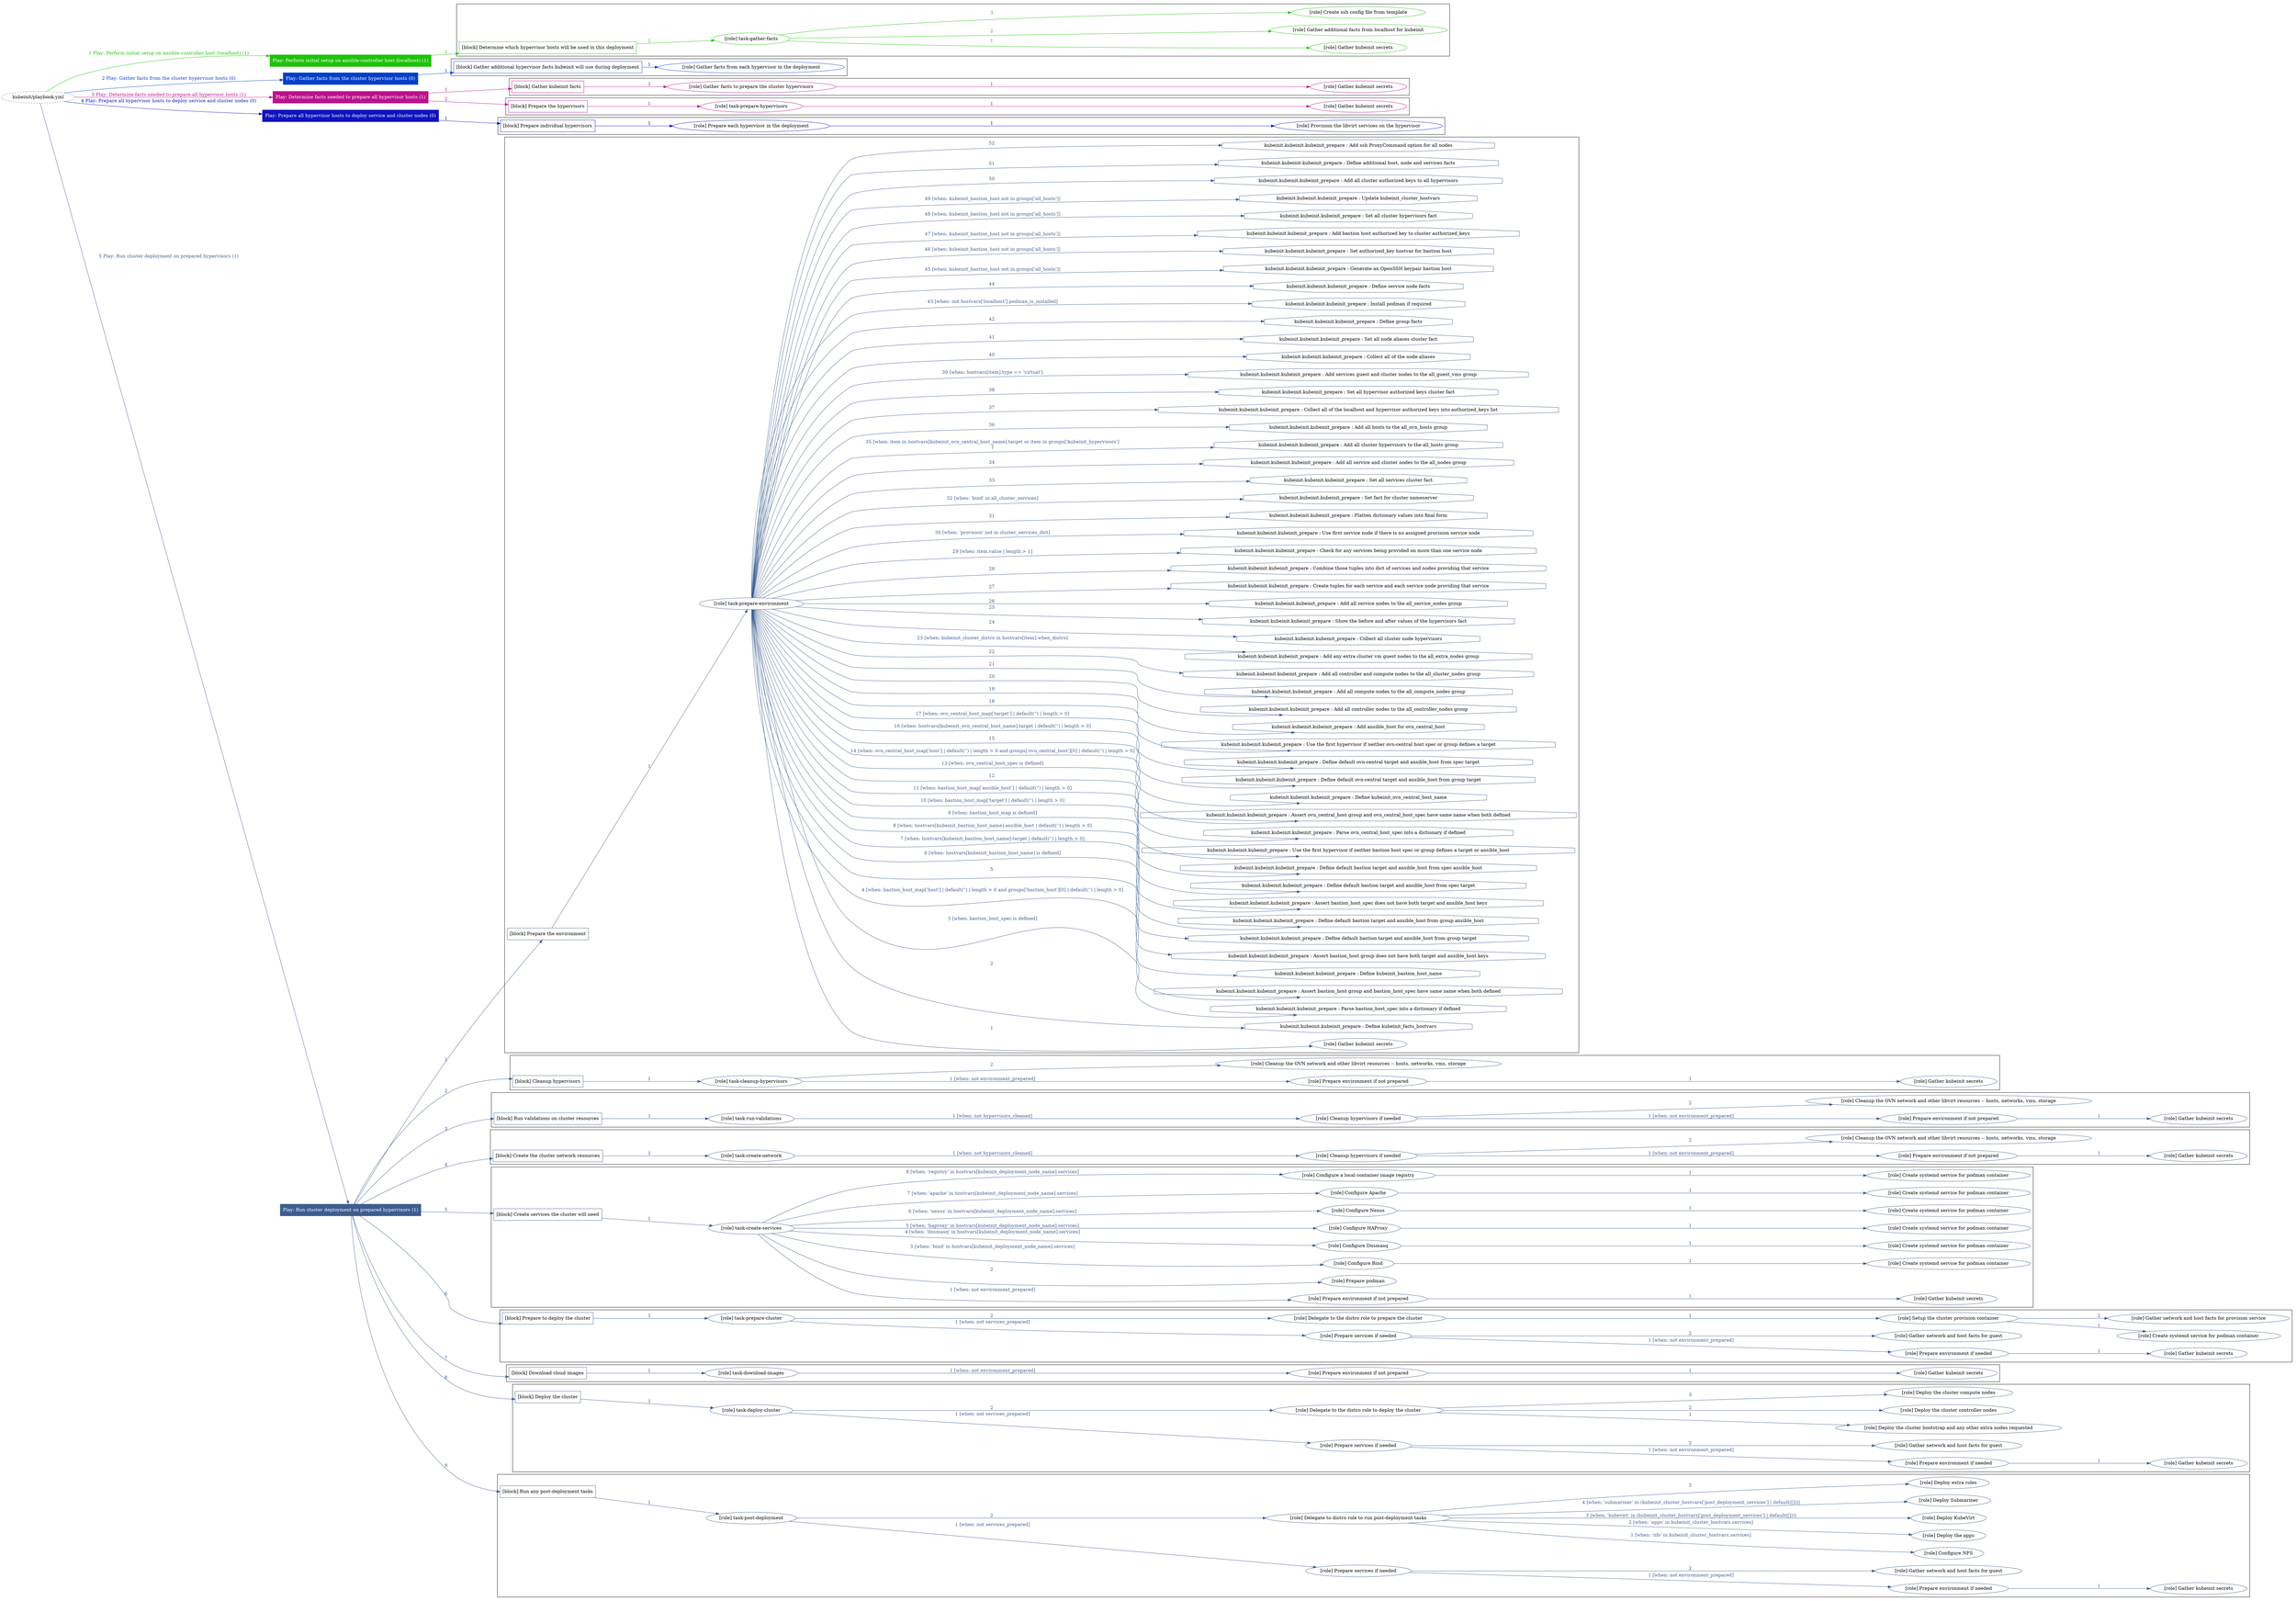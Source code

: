 digraph {
	graph [concentrate=true ordering=in rankdir=LR ratio=fill]
	edge [esep=5 sep=10]
	"kubeinit/playbook.yml" [URL="/home/runner/work/kubeinit/kubeinit/kubeinit/playbook.yml" id=playbook_5a6cdee4 style=dotted]
	"kubeinit/playbook.yml" -> play_3d553ef5 [label="1 Play: Perform initial setup on ansible-controller host (localhost) (1)" color="#1ec309" fontcolor="#1ec309" id=edge_play_3d553ef5 labeltooltip="1 Play: Perform initial setup on ansible-controller host (localhost) (1)" tooltip="1 Play: Perform initial setup on ansible-controller host (localhost) (1)"]
	subgraph "Play: Perform initial setup on ansible-controller host (localhost) (1)" {
		play_3d553ef5 [label="Play: Perform initial setup on ansible-controller host (localhost) (1)" URL="/home/runner/work/kubeinit/kubeinit/kubeinit/playbook.yml" color="#1ec309" fontcolor="#ffffff" id=play_3d553ef5 shape=box style=filled tooltip=localhost]
		play_3d553ef5 -> block_0213c250 [label=1 color="#1ec309" fontcolor="#1ec309" id=edge_block_0213c250 labeltooltip=1 tooltip=1]
		subgraph cluster_block_0213c250 {
			block_0213c250 [label="[block] Determine which hypervisor hosts will be used in this deployment" URL="/home/runner/work/kubeinit/kubeinit/kubeinit/playbook.yml" color="#1ec309" id=block_0213c250 labeltooltip="Determine which hypervisor hosts will be used in this deployment" shape=box tooltip="Determine which hypervisor hosts will be used in this deployment"]
			block_0213c250 -> role_a3086297 [label="1 " color="#1ec309" fontcolor="#1ec309" id=edge_role_a3086297 labeltooltip="1 " tooltip="1 "]
			subgraph "task-gather-facts" {
				role_a3086297 [label="[role] task-gather-facts" URL="/home/runner/work/kubeinit/kubeinit/kubeinit/playbook.yml" color="#1ec309" id=role_a3086297 tooltip="task-gather-facts"]
				role_a3086297 -> role_1d93a1e2 [label="1 " color="#1ec309" fontcolor="#1ec309" id=edge_role_1d93a1e2 labeltooltip="1 " tooltip="1 "]
				subgraph "Gather kubeinit secrets" {
					role_1d93a1e2 [label="[role] Gather kubeinit secrets" URL="/home/runner/.ansible/collections/ansible_collections/kubeinit/kubeinit/roles/kubeinit_prepare/tasks/build_hypervisors_group.yml" color="#1ec309" id=role_1d93a1e2 tooltip="Gather kubeinit secrets"]
				}
				role_a3086297 -> role_db90e7fd [label="2 " color="#1ec309" fontcolor="#1ec309" id=edge_role_db90e7fd labeltooltip="2 " tooltip="2 "]
				subgraph "Gather additional facts from localhost for kubeinit" {
					role_db90e7fd [label="[role] Gather additional facts from localhost for kubeinit" URL="/home/runner/.ansible/collections/ansible_collections/kubeinit/kubeinit/roles/kubeinit_prepare/tasks/build_hypervisors_group.yml" color="#1ec309" id=role_db90e7fd tooltip="Gather additional facts from localhost for kubeinit"]
				}
				role_a3086297 -> role_0f92d62f [label="3 " color="#1ec309" fontcolor="#1ec309" id=edge_role_0f92d62f labeltooltip="3 " tooltip="3 "]
				subgraph "Create ssh config file from template" {
					role_0f92d62f [label="[role] Create ssh config file from template" URL="/home/runner/.ansible/collections/ansible_collections/kubeinit/kubeinit/roles/kubeinit_prepare/tasks/build_hypervisors_group.yml" color="#1ec309" id=role_0f92d62f tooltip="Create ssh config file from template"]
				}
			}
		}
	}
	"kubeinit/playbook.yml" -> play_4652c3c4 [label="2 Play: Gather facts from the cluster hypervisor hosts (0)" color="#043fc8" fontcolor="#043fc8" id=edge_play_4652c3c4 labeltooltip="2 Play: Gather facts from the cluster hypervisor hosts (0)" tooltip="2 Play: Gather facts from the cluster hypervisor hosts (0)"]
	subgraph "Play: Gather facts from the cluster hypervisor hosts (0)" {
		play_4652c3c4 [label="Play: Gather facts from the cluster hypervisor hosts (0)" URL="/home/runner/work/kubeinit/kubeinit/kubeinit/playbook.yml" color="#043fc8" fontcolor="#ffffff" id=play_4652c3c4 shape=box style=filled tooltip="Play: Gather facts from the cluster hypervisor hosts (0)"]
		play_4652c3c4 -> block_c6c927b5 [label=1 color="#043fc8" fontcolor="#043fc8" id=edge_block_c6c927b5 labeltooltip=1 tooltip=1]
		subgraph cluster_block_c6c927b5 {
			block_c6c927b5 [label="[block] Gather additional hypervisor facts kubeinit will use during deployment" URL="/home/runner/work/kubeinit/kubeinit/kubeinit/playbook.yml" color="#043fc8" id=block_c6c927b5 labeltooltip="Gather additional hypervisor facts kubeinit will use during deployment" shape=box tooltip="Gather additional hypervisor facts kubeinit will use during deployment"]
			block_c6c927b5 -> role_efda570f [label="1 " color="#043fc8" fontcolor="#043fc8" id=edge_role_efda570f labeltooltip="1 " tooltip="1 "]
			subgraph "Gather facts from each hypervisor in the deployment" {
				role_efda570f [label="[role] Gather facts from each hypervisor in the deployment" URL="/home/runner/work/kubeinit/kubeinit/kubeinit/playbook.yml" color="#043fc8" id=role_efda570f tooltip="Gather facts from each hypervisor in the deployment"]
			}
		}
	}
	"kubeinit/playbook.yml" -> play_ba2c9556 [label="3 Play: Determine facts needed to prepare all hypervisor hosts (1)" color="#ba128b" fontcolor="#ba128b" id=edge_play_ba2c9556 labeltooltip="3 Play: Determine facts needed to prepare all hypervisor hosts (1)" tooltip="3 Play: Determine facts needed to prepare all hypervisor hosts (1)"]
	subgraph "Play: Determine facts needed to prepare all hypervisor hosts (1)" {
		play_ba2c9556 [label="Play: Determine facts needed to prepare all hypervisor hosts (1)" URL="/home/runner/work/kubeinit/kubeinit/kubeinit/playbook.yml" color="#ba128b" fontcolor="#ffffff" id=play_ba2c9556 shape=box style=filled tooltip=localhost]
		play_ba2c9556 -> block_3d8b8276 [label=1 color="#ba128b" fontcolor="#ba128b" id=edge_block_3d8b8276 labeltooltip=1 tooltip=1]
		subgraph cluster_block_3d8b8276 {
			block_3d8b8276 [label="[block] Gather kubeinit facts" URL="/home/runner/work/kubeinit/kubeinit/kubeinit/playbook.yml" color="#ba128b" id=block_3d8b8276 labeltooltip="Gather kubeinit facts" shape=box tooltip="Gather kubeinit facts"]
			block_3d8b8276 -> role_5d459675 [label="1 " color="#ba128b" fontcolor="#ba128b" id=edge_role_5d459675 labeltooltip="1 " tooltip="1 "]
			subgraph "Gather facts to prepare the cluster hypervisors" {
				role_5d459675 [label="[role] Gather facts to prepare the cluster hypervisors" URL="/home/runner/work/kubeinit/kubeinit/kubeinit/playbook.yml" color="#ba128b" id=role_5d459675 tooltip="Gather facts to prepare the cluster hypervisors"]
				role_5d459675 -> role_f835e03e [label="1 " color="#ba128b" fontcolor="#ba128b" id=edge_role_f835e03e labeltooltip="1 " tooltip="1 "]
				subgraph "Gather kubeinit secrets" {
					role_f835e03e [label="[role] Gather kubeinit secrets" URL="/home/runner/.ansible/collections/ansible_collections/kubeinit/kubeinit/roles/kubeinit_prepare/tasks/gather_kubeinit_facts.yml" color="#ba128b" id=role_f835e03e tooltip="Gather kubeinit secrets"]
				}
			}
		}
		play_ba2c9556 -> block_c51fe937 [label=2 color="#ba128b" fontcolor="#ba128b" id=edge_block_c51fe937 labeltooltip=2 tooltip=2]
		subgraph cluster_block_c51fe937 {
			block_c51fe937 [label="[block] Prepare the hypervisors" URL="/home/runner/work/kubeinit/kubeinit/kubeinit/playbook.yml" color="#ba128b" id=block_c51fe937 labeltooltip="Prepare the hypervisors" shape=box tooltip="Prepare the hypervisors"]
			block_c51fe937 -> role_425b88c8 [label="1 " color="#ba128b" fontcolor="#ba128b" id=edge_role_425b88c8 labeltooltip="1 " tooltip="1 "]
			subgraph "task-prepare-hypervisors" {
				role_425b88c8 [label="[role] task-prepare-hypervisors" URL="/home/runner/work/kubeinit/kubeinit/kubeinit/playbook.yml" color="#ba128b" id=role_425b88c8 tooltip="task-prepare-hypervisors"]
				role_425b88c8 -> role_5866992a [label="1 " color="#ba128b" fontcolor="#ba128b" id=edge_role_5866992a labeltooltip="1 " tooltip="1 "]
				subgraph "Gather kubeinit secrets" {
					role_5866992a [label="[role] Gather kubeinit secrets" URL="/home/runner/.ansible/collections/ansible_collections/kubeinit/kubeinit/roles/kubeinit_prepare/tasks/gather_kubeinit_facts.yml" color="#ba128b" id=role_5866992a tooltip="Gather kubeinit secrets"]
				}
			}
		}
	}
	"kubeinit/playbook.yml" -> play_d34a271f [label="4 Play: Prepare all hypervisor hosts to deploy service and cluster nodes (0)" color="#0f12bd" fontcolor="#0f12bd" id=edge_play_d34a271f labeltooltip="4 Play: Prepare all hypervisor hosts to deploy service and cluster nodes (0)" tooltip="4 Play: Prepare all hypervisor hosts to deploy service and cluster nodes (0)"]
	subgraph "Play: Prepare all hypervisor hosts to deploy service and cluster nodes (0)" {
		play_d34a271f [label="Play: Prepare all hypervisor hosts to deploy service and cluster nodes (0)" URL="/home/runner/work/kubeinit/kubeinit/kubeinit/playbook.yml" color="#0f12bd" fontcolor="#ffffff" id=play_d34a271f shape=box style=filled tooltip="Play: Prepare all hypervisor hosts to deploy service and cluster nodes (0)"]
		play_d34a271f -> block_4c8effff [label=1 color="#0f12bd" fontcolor="#0f12bd" id=edge_block_4c8effff labeltooltip=1 tooltip=1]
		subgraph cluster_block_4c8effff {
			block_4c8effff [label="[block] Prepare individual hypervisors" URL="/home/runner/work/kubeinit/kubeinit/kubeinit/playbook.yml" color="#0f12bd" id=block_4c8effff labeltooltip="Prepare individual hypervisors" shape=box tooltip="Prepare individual hypervisors"]
			block_4c8effff -> role_75ff597f [label="1 " color="#0f12bd" fontcolor="#0f12bd" id=edge_role_75ff597f labeltooltip="1 " tooltip="1 "]
			subgraph "Prepare each hypervisor in the deployment" {
				role_75ff597f [label="[role] Prepare each hypervisor in the deployment" URL="/home/runner/work/kubeinit/kubeinit/kubeinit/playbook.yml" color="#0f12bd" id=role_75ff597f tooltip="Prepare each hypervisor in the deployment"]
				role_75ff597f -> role_ce5212da [label="1 " color="#0f12bd" fontcolor="#0f12bd" id=edge_role_ce5212da labeltooltip="1 " tooltip="1 "]
				subgraph "Provision the libvirt services on the hypervisor" {
					role_ce5212da [label="[role] Provision the libvirt services on the hypervisor" URL="/home/runner/.ansible/collections/ansible_collections/kubeinit/kubeinit/roles/kubeinit_prepare/tasks/prepare_hypervisor.yml" color="#0f12bd" id=role_ce5212da tooltip="Provision the libvirt services on the hypervisor"]
				}
			}
		}
	}
	"kubeinit/playbook.yml" -> play_05122323 [label="5 Play: Run cluster deployment on prepared hypervisors (1)" color="#3e5d8e" fontcolor="#3e5d8e" id=edge_play_05122323 labeltooltip="5 Play: Run cluster deployment on prepared hypervisors (1)" tooltip="5 Play: Run cluster deployment on prepared hypervisors (1)"]
	subgraph "Play: Run cluster deployment on prepared hypervisors (1)" {
		play_05122323 [label="Play: Run cluster deployment on prepared hypervisors (1)" URL="/home/runner/work/kubeinit/kubeinit/kubeinit/playbook.yml" color="#3e5d8e" fontcolor="#ffffff" id=play_05122323 shape=box style=filled tooltip=localhost]
		play_05122323 -> block_219b3a20 [label=1 color="#3e5d8e" fontcolor="#3e5d8e" id=edge_block_219b3a20 labeltooltip=1 tooltip=1]
		subgraph cluster_block_219b3a20 {
			block_219b3a20 [label="[block] Prepare the environment" URL="/home/runner/work/kubeinit/kubeinit/kubeinit/playbook.yml" color="#3e5d8e" id=block_219b3a20 labeltooltip="Prepare the environment" shape=box tooltip="Prepare the environment"]
			block_219b3a20 -> role_b2fe4866 [label="1 " color="#3e5d8e" fontcolor="#3e5d8e" id=edge_role_b2fe4866 labeltooltip="1 " tooltip="1 "]
			subgraph "task-prepare-environment" {
				role_b2fe4866 [label="[role] task-prepare-environment" URL="/home/runner/work/kubeinit/kubeinit/kubeinit/playbook.yml" color="#3e5d8e" id=role_b2fe4866 tooltip="task-prepare-environment"]
				role_b2fe4866 -> role_f9df4f3e [label="1 " color="#3e5d8e" fontcolor="#3e5d8e" id=edge_role_f9df4f3e labeltooltip="1 " tooltip="1 "]
				subgraph "Gather kubeinit secrets" {
					role_f9df4f3e [label="[role] Gather kubeinit secrets" URL="/home/runner/.ansible/collections/ansible_collections/kubeinit/kubeinit/roles/kubeinit_prepare/tasks/gather_kubeinit_facts.yml" color="#3e5d8e" id=role_f9df4f3e tooltip="Gather kubeinit secrets"]
				}
				task_a98f22a9 [label="kubeinit.kubeinit.kubeinit_prepare : Define kubeinit_facts_hostvars" URL="/home/runner/.ansible/collections/ansible_collections/kubeinit/kubeinit/roles/kubeinit_prepare/tasks/main.yml" color="#3e5d8e" id=task_a98f22a9 shape=octagon tooltip="kubeinit.kubeinit.kubeinit_prepare : Define kubeinit_facts_hostvars"]
				role_b2fe4866 -> task_a98f22a9 [label="2 " color="#3e5d8e" fontcolor="#3e5d8e" id=edge_task_a98f22a9 labeltooltip="2 " tooltip="2 "]
				task_267400d6 [label="kubeinit.kubeinit.kubeinit_prepare : Parse bastion_host_spec into a dictionary if defined" URL="/home/runner/.ansible/collections/ansible_collections/kubeinit/kubeinit/roles/kubeinit_prepare/tasks/main.yml" color="#3e5d8e" id=task_267400d6 shape=octagon tooltip="kubeinit.kubeinit.kubeinit_prepare : Parse bastion_host_spec into a dictionary if defined"]
				role_b2fe4866 -> task_267400d6 [label="3 [when: bastion_host_spec is defined]" color="#3e5d8e" fontcolor="#3e5d8e" id=edge_task_267400d6 labeltooltip="3 [when: bastion_host_spec is defined]" tooltip="3 [when: bastion_host_spec is defined]"]
				task_b6336308 [label="kubeinit.kubeinit.kubeinit_prepare : Assert bastion_host group and bastion_host_spec have same name when both defined" URL="/home/runner/.ansible/collections/ansible_collections/kubeinit/kubeinit/roles/kubeinit_prepare/tasks/main.yml" color="#3e5d8e" id=task_b6336308 shape=octagon tooltip="kubeinit.kubeinit.kubeinit_prepare : Assert bastion_host group and bastion_host_spec have same name when both defined"]
				role_b2fe4866 -> task_b6336308 [label="4 [when: bastion_host_map['host'] | default('') | length > 0 and groups['bastion_host'][0] | default('') | length > 0]" color="#3e5d8e" fontcolor="#3e5d8e" id=edge_task_b6336308 labeltooltip="4 [when: bastion_host_map['host'] | default('') | length > 0 and groups['bastion_host'][0] | default('') | length > 0]" tooltip="4 [when: bastion_host_map['host'] | default('') | length > 0 and groups['bastion_host'][0] | default('') | length > 0]"]
				task_9385f202 [label="kubeinit.kubeinit.kubeinit_prepare : Define kubeinit_bastion_host_name" URL="/home/runner/.ansible/collections/ansible_collections/kubeinit/kubeinit/roles/kubeinit_prepare/tasks/main.yml" color="#3e5d8e" id=task_9385f202 shape=octagon tooltip="kubeinit.kubeinit.kubeinit_prepare : Define kubeinit_bastion_host_name"]
				role_b2fe4866 -> task_9385f202 [label="5 " color="#3e5d8e" fontcolor="#3e5d8e" id=edge_task_9385f202 labeltooltip="5 " tooltip="5 "]
				task_0562e1db [label="kubeinit.kubeinit.kubeinit_prepare : Assert bastion_host group does not have both target and ansible_host keys" URL="/home/runner/.ansible/collections/ansible_collections/kubeinit/kubeinit/roles/kubeinit_prepare/tasks/main.yml" color="#3e5d8e" id=task_0562e1db shape=octagon tooltip="kubeinit.kubeinit.kubeinit_prepare : Assert bastion_host group does not have both target and ansible_host keys"]
				role_b2fe4866 -> task_0562e1db [label="6 [when: hostvars[kubeinit_bastion_host_name] is defined]" color="#3e5d8e" fontcolor="#3e5d8e" id=edge_task_0562e1db labeltooltip="6 [when: hostvars[kubeinit_bastion_host_name] is defined]" tooltip="6 [when: hostvars[kubeinit_bastion_host_name] is defined]"]
				task_b5d6f482 [label="kubeinit.kubeinit.kubeinit_prepare : Define default bastion target and ansible_host from group target" URL="/home/runner/.ansible/collections/ansible_collections/kubeinit/kubeinit/roles/kubeinit_prepare/tasks/main.yml" color="#3e5d8e" id=task_b5d6f482 shape=octagon tooltip="kubeinit.kubeinit.kubeinit_prepare : Define default bastion target and ansible_host from group target"]
				role_b2fe4866 -> task_b5d6f482 [label="7 [when: hostvars[kubeinit_bastion_host_name].target | default('') | length > 0]" color="#3e5d8e" fontcolor="#3e5d8e" id=edge_task_b5d6f482 labeltooltip="7 [when: hostvars[kubeinit_bastion_host_name].target | default('') | length > 0]" tooltip="7 [when: hostvars[kubeinit_bastion_host_name].target | default('') | length > 0]"]
				task_15ee966a [label="kubeinit.kubeinit.kubeinit_prepare : Define default bastion target and ansible_host from group ansible_host" URL="/home/runner/.ansible/collections/ansible_collections/kubeinit/kubeinit/roles/kubeinit_prepare/tasks/main.yml" color="#3e5d8e" id=task_15ee966a shape=octagon tooltip="kubeinit.kubeinit.kubeinit_prepare : Define default bastion target and ansible_host from group ansible_host"]
				role_b2fe4866 -> task_15ee966a [label="8 [when: hostvars[kubeinit_bastion_host_name].ansible_host | default('') | length > 0]" color="#3e5d8e" fontcolor="#3e5d8e" id=edge_task_15ee966a labeltooltip="8 [when: hostvars[kubeinit_bastion_host_name].ansible_host | default('') | length > 0]" tooltip="8 [when: hostvars[kubeinit_bastion_host_name].ansible_host | default('') | length > 0]"]
				task_f2bb00fe [label="kubeinit.kubeinit.kubeinit_prepare : Assert bastion_host_spec does not have both target and ansible_host keys" URL="/home/runner/.ansible/collections/ansible_collections/kubeinit/kubeinit/roles/kubeinit_prepare/tasks/main.yml" color="#3e5d8e" id=task_f2bb00fe shape=octagon tooltip="kubeinit.kubeinit.kubeinit_prepare : Assert bastion_host_spec does not have both target and ansible_host keys"]
				role_b2fe4866 -> task_f2bb00fe [label="9 [when: bastion_host_map is defined]" color="#3e5d8e" fontcolor="#3e5d8e" id=edge_task_f2bb00fe labeltooltip="9 [when: bastion_host_map is defined]" tooltip="9 [when: bastion_host_map is defined]"]
				task_00352a8d [label="kubeinit.kubeinit.kubeinit_prepare : Define default bastion target and ansible_host from spec target" URL="/home/runner/.ansible/collections/ansible_collections/kubeinit/kubeinit/roles/kubeinit_prepare/tasks/main.yml" color="#3e5d8e" id=task_00352a8d shape=octagon tooltip="kubeinit.kubeinit.kubeinit_prepare : Define default bastion target and ansible_host from spec target"]
				role_b2fe4866 -> task_00352a8d [label="10 [when: bastion_host_map['target'] | default('') | length > 0]" color="#3e5d8e" fontcolor="#3e5d8e" id=edge_task_00352a8d labeltooltip="10 [when: bastion_host_map['target'] | default('') | length > 0]" tooltip="10 [when: bastion_host_map['target'] | default('') | length > 0]"]
				task_978c5690 [label="kubeinit.kubeinit.kubeinit_prepare : Define default bastion target and ansible_host from spec ansible_host" URL="/home/runner/.ansible/collections/ansible_collections/kubeinit/kubeinit/roles/kubeinit_prepare/tasks/main.yml" color="#3e5d8e" id=task_978c5690 shape=octagon tooltip="kubeinit.kubeinit.kubeinit_prepare : Define default bastion target and ansible_host from spec ansible_host"]
				role_b2fe4866 -> task_978c5690 [label="11 [when: bastion_host_map['ansible_host'] | default('') | length > 0]" color="#3e5d8e" fontcolor="#3e5d8e" id=edge_task_978c5690 labeltooltip="11 [when: bastion_host_map['ansible_host'] | default('') | length > 0]" tooltip="11 [when: bastion_host_map['ansible_host'] | default('') | length > 0]"]
				task_7767bf35 [label="kubeinit.kubeinit.kubeinit_prepare : Use the first hypervisor if neither bastion host spec or group defines a target or ansible_host" URL="/home/runner/.ansible/collections/ansible_collections/kubeinit/kubeinit/roles/kubeinit_prepare/tasks/main.yml" color="#3e5d8e" id=task_7767bf35 shape=octagon tooltip="kubeinit.kubeinit.kubeinit_prepare : Use the first hypervisor if neither bastion host spec or group defines a target or ansible_host"]
				role_b2fe4866 -> task_7767bf35 [label="12 " color="#3e5d8e" fontcolor="#3e5d8e" id=edge_task_7767bf35 labeltooltip="12 " tooltip="12 "]
				task_06b13268 [label="kubeinit.kubeinit.kubeinit_prepare : Parse ovn_central_host_spec into a dictionary if defined" URL="/home/runner/.ansible/collections/ansible_collections/kubeinit/kubeinit/roles/kubeinit_prepare/tasks/main.yml" color="#3e5d8e" id=task_06b13268 shape=octagon tooltip="kubeinit.kubeinit.kubeinit_prepare : Parse ovn_central_host_spec into a dictionary if defined"]
				role_b2fe4866 -> task_06b13268 [label="13 [when: ovn_central_host_spec is defined]" color="#3e5d8e" fontcolor="#3e5d8e" id=edge_task_06b13268 labeltooltip="13 [when: ovn_central_host_spec is defined]" tooltip="13 [when: ovn_central_host_spec is defined]"]
				task_9cdbde00 [label="kubeinit.kubeinit.kubeinit_prepare : Assert ovn_central_host group and ovn_central_host_spec have same name when both defined" URL="/home/runner/.ansible/collections/ansible_collections/kubeinit/kubeinit/roles/kubeinit_prepare/tasks/main.yml" color="#3e5d8e" id=task_9cdbde00 shape=octagon tooltip="kubeinit.kubeinit.kubeinit_prepare : Assert ovn_central_host group and ovn_central_host_spec have same name when both defined"]
				role_b2fe4866 -> task_9cdbde00 [label="14 [when: ovn_central_host_map['host'] | default('') | length > 0 and groups['ovn_central_host'][0] | default('') | length > 0]" color="#3e5d8e" fontcolor="#3e5d8e" id=edge_task_9cdbde00 labeltooltip="14 [when: ovn_central_host_map['host'] | default('') | length > 0 and groups['ovn_central_host'][0] | default('') | length > 0]" tooltip="14 [when: ovn_central_host_map['host'] | default('') | length > 0 and groups['ovn_central_host'][0] | default('') | length > 0]"]
				task_74debe2c [label="kubeinit.kubeinit.kubeinit_prepare : Define kubeinit_ovn_central_host_name" URL="/home/runner/.ansible/collections/ansible_collections/kubeinit/kubeinit/roles/kubeinit_prepare/tasks/main.yml" color="#3e5d8e" id=task_74debe2c shape=octagon tooltip="kubeinit.kubeinit.kubeinit_prepare : Define kubeinit_ovn_central_host_name"]
				role_b2fe4866 -> task_74debe2c [label="15 " color="#3e5d8e" fontcolor="#3e5d8e" id=edge_task_74debe2c labeltooltip="15 " tooltip="15 "]
				task_b05eeda4 [label="kubeinit.kubeinit.kubeinit_prepare : Define default ovn-central target and ansible_host from group target" URL="/home/runner/.ansible/collections/ansible_collections/kubeinit/kubeinit/roles/kubeinit_prepare/tasks/main.yml" color="#3e5d8e" id=task_b05eeda4 shape=octagon tooltip="kubeinit.kubeinit.kubeinit_prepare : Define default ovn-central target and ansible_host from group target"]
				role_b2fe4866 -> task_b05eeda4 [label="16 [when: hostvars[kubeinit_ovn_central_host_name].target | default('') | length > 0]" color="#3e5d8e" fontcolor="#3e5d8e" id=edge_task_b05eeda4 labeltooltip="16 [when: hostvars[kubeinit_ovn_central_host_name].target | default('') | length > 0]" tooltip="16 [when: hostvars[kubeinit_ovn_central_host_name].target | default('') | length > 0]"]
				task_40b9f62c [label="kubeinit.kubeinit.kubeinit_prepare : Define default ovn-central target and ansible_host from spec target" URL="/home/runner/.ansible/collections/ansible_collections/kubeinit/kubeinit/roles/kubeinit_prepare/tasks/main.yml" color="#3e5d8e" id=task_40b9f62c shape=octagon tooltip="kubeinit.kubeinit.kubeinit_prepare : Define default ovn-central target and ansible_host from spec target"]
				role_b2fe4866 -> task_40b9f62c [label="17 [when: ovn_central_host_map['target'] | default('') | length > 0]" color="#3e5d8e" fontcolor="#3e5d8e" id=edge_task_40b9f62c labeltooltip="17 [when: ovn_central_host_map['target'] | default('') | length > 0]" tooltip="17 [when: ovn_central_host_map['target'] | default('') | length > 0]"]
				task_e555a1a0 [label="kubeinit.kubeinit.kubeinit_prepare : Use the first hypervisor if neither ovn-central host spec or group defines a target" URL="/home/runner/.ansible/collections/ansible_collections/kubeinit/kubeinit/roles/kubeinit_prepare/tasks/main.yml" color="#3e5d8e" id=task_e555a1a0 shape=octagon tooltip="kubeinit.kubeinit.kubeinit_prepare : Use the first hypervisor if neither ovn-central host spec or group defines a target"]
				role_b2fe4866 -> task_e555a1a0 [label="18 " color="#3e5d8e" fontcolor="#3e5d8e" id=edge_task_e555a1a0 labeltooltip="18 " tooltip="18 "]
				task_f23749ce [label="kubeinit.kubeinit.kubeinit_prepare : Add ansible_host for ovn_central_host" URL="/home/runner/.ansible/collections/ansible_collections/kubeinit/kubeinit/roles/kubeinit_prepare/tasks/main.yml" color="#3e5d8e" id=task_f23749ce shape=octagon tooltip="kubeinit.kubeinit.kubeinit_prepare : Add ansible_host for ovn_central_host"]
				role_b2fe4866 -> task_f23749ce [label="19 " color="#3e5d8e" fontcolor="#3e5d8e" id=edge_task_f23749ce labeltooltip="19 " tooltip="19 "]
				task_229e5ab7 [label="kubeinit.kubeinit.kubeinit_prepare : Add all controller nodes to the all_controller_nodes group" URL="/home/runner/.ansible/collections/ansible_collections/kubeinit/kubeinit/roles/kubeinit_prepare/tasks/prepare_groups.yml" color="#3e5d8e" id=task_229e5ab7 shape=octagon tooltip="kubeinit.kubeinit.kubeinit_prepare : Add all controller nodes to the all_controller_nodes group"]
				role_b2fe4866 -> task_229e5ab7 [label="20 " color="#3e5d8e" fontcolor="#3e5d8e" id=edge_task_229e5ab7 labeltooltip="20 " tooltip="20 "]
				task_6886f89c [label="kubeinit.kubeinit.kubeinit_prepare : Add all compute nodes to the all_compute_nodes group" URL="/home/runner/.ansible/collections/ansible_collections/kubeinit/kubeinit/roles/kubeinit_prepare/tasks/prepare_groups.yml" color="#3e5d8e" id=task_6886f89c shape=octagon tooltip="kubeinit.kubeinit.kubeinit_prepare : Add all compute nodes to the all_compute_nodes group"]
				role_b2fe4866 -> task_6886f89c [label="21 " color="#3e5d8e" fontcolor="#3e5d8e" id=edge_task_6886f89c labeltooltip="21 " tooltip="21 "]
				task_31340198 [label="kubeinit.kubeinit.kubeinit_prepare : Add all controller and compute nodes to the all_cluster_nodes group" URL="/home/runner/.ansible/collections/ansible_collections/kubeinit/kubeinit/roles/kubeinit_prepare/tasks/prepare_groups.yml" color="#3e5d8e" id=task_31340198 shape=octagon tooltip="kubeinit.kubeinit.kubeinit_prepare : Add all controller and compute nodes to the all_cluster_nodes group"]
				role_b2fe4866 -> task_31340198 [label="22 " color="#3e5d8e" fontcolor="#3e5d8e" id=edge_task_31340198 labeltooltip="22 " tooltip="22 "]
				task_1c943187 [label="kubeinit.kubeinit.kubeinit_prepare : Add any extra cluster vm guest nodes to the all_extra_nodes group" URL="/home/runner/.ansible/collections/ansible_collections/kubeinit/kubeinit/roles/kubeinit_prepare/tasks/prepare_groups.yml" color="#3e5d8e" id=task_1c943187 shape=octagon tooltip="kubeinit.kubeinit.kubeinit_prepare : Add any extra cluster vm guest nodes to the all_extra_nodes group"]
				role_b2fe4866 -> task_1c943187 [label="23 [when: kubeinit_cluster_distro in hostvars[item].when_distro]" color="#3e5d8e" fontcolor="#3e5d8e" id=edge_task_1c943187 labeltooltip="23 [when: kubeinit_cluster_distro in hostvars[item].when_distro]" tooltip="23 [when: kubeinit_cluster_distro in hostvars[item].when_distro]"]
				task_c84cbf4a [label="kubeinit.kubeinit.kubeinit_prepare : Collect all cluster node hypervisors" URL="/home/runner/.ansible/collections/ansible_collections/kubeinit/kubeinit/roles/kubeinit_prepare/tasks/prepare_groups.yml" color="#3e5d8e" id=task_c84cbf4a shape=octagon tooltip="kubeinit.kubeinit.kubeinit_prepare : Collect all cluster node hypervisors"]
				role_b2fe4866 -> task_c84cbf4a [label="24 " color="#3e5d8e" fontcolor="#3e5d8e" id=edge_task_c84cbf4a labeltooltip="24 " tooltip="24 "]
				task_d3ea325d [label="kubeinit.kubeinit.kubeinit_prepare : Show the before and after values of the hypervisors fact" URL="/home/runner/.ansible/collections/ansible_collections/kubeinit/kubeinit/roles/kubeinit_prepare/tasks/prepare_groups.yml" color="#3e5d8e" id=task_d3ea325d shape=octagon tooltip="kubeinit.kubeinit.kubeinit_prepare : Show the before and after values of the hypervisors fact"]
				role_b2fe4866 -> task_d3ea325d [label="25 " color="#3e5d8e" fontcolor="#3e5d8e" id=edge_task_d3ea325d labeltooltip="25 " tooltip="25 "]
				task_1f8b41b2 [label="kubeinit.kubeinit.kubeinit_prepare : Add all service nodes to the all_service_nodes group" URL="/home/runner/.ansible/collections/ansible_collections/kubeinit/kubeinit/roles/kubeinit_prepare/tasks/prepare_groups.yml" color="#3e5d8e" id=task_1f8b41b2 shape=octagon tooltip="kubeinit.kubeinit.kubeinit_prepare : Add all service nodes to the all_service_nodes group"]
				role_b2fe4866 -> task_1f8b41b2 [label="26 " color="#3e5d8e" fontcolor="#3e5d8e" id=edge_task_1f8b41b2 labeltooltip="26 " tooltip="26 "]
				task_5d2ca17e [label="kubeinit.kubeinit.kubeinit_prepare : Create tuples for each service and each service node providing that service" URL="/home/runner/.ansible/collections/ansible_collections/kubeinit/kubeinit/roles/kubeinit_prepare/tasks/prepare_groups.yml" color="#3e5d8e" id=task_5d2ca17e shape=octagon tooltip="kubeinit.kubeinit.kubeinit_prepare : Create tuples for each service and each service node providing that service"]
				role_b2fe4866 -> task_5d2ca17e [label="27 " color="#3e5d8e" fontcolor="#3e5d8e" id=edge_task_5d2ca17e labeltooltip="27 " tooltip="27 "]
				task_2d724347 [label="kubeinit.kubeinit.kubeinit_prepare : Combine those tuples into dict of services and nodes providing that service" URL="/home/runner/.ansible/collections/ansible_collections/kubeinit/kubeinit/roles/kubeinit_prepare/tasks/prepare_groups.yml" color="#3e5d8e" id=task_2d724347 shape=octagon tooltip="kubeinit.kubeinit.kubeinit_prepare : Combine those tuples into dict of services and nodes providing that service"]
				role_b2fe4866 -> task_2d724347 [label="28 " color="#3e5d8e" fontcolor="#3e5d8e" id=edge_task_2d724347 labeltooltip="28 " tooltip="28 "]
				task_ec9bd75d [label="kubeinit.kubeinit.kubeinit_prepare : Check for any services being provided on more than one service node" URL="/home/runner/.ansible/collections/ansible_collections/kubeinit/kubeinit/roles/kubeinit_prepare/tasks/prepare_groups.yml" color="#3e5d8e" id=task_ec9bd75d shape=octagon tooltip="kubeinit.kubeinit.kubeinit_prepare : Check for any services being provided on more than one service node"]
				role_b2fe4866 -> task_ec9bd75d [label="29 [when: item.value | length > 1]" color="#3e5d8e" fontcolor="#3e5d8e" id=edge_task_ec9bd75d labeltooltip="29 [when: item.value | length > 1]" tooltip="29 [when: item.value | length > 1]"]
				task_7a5da762 [label="kubeinit.kubeinit.kubeinit_prepare : Use first service node if there is no assigned provision service node" URL="/home/runner/.ansible/collections/ansible_collections/kubeinit/kubeinit/roles/kubeinit_prepare/tasks/prepare_groups.yml" color="#3e5d8e" id=task_7a5da762 shape=octagon tooltip="kubeinit.kubeinit.kubeinit_prepare : Use first service node if there is no assigned provision service node"]
				role_b2fe4866 -> task_7a5da762 [label="30 [when: 'provision' not in cluster_services_dict]" color="#3e5d8e" fontcolor="#3e5d8e" id=edge_task_7a5da762 labeltooltip="30 [when: 'provision' not in cluster_services_dict]" tooltip="30 [when: 'provision' not in cluster_services_dict]"]
				task_966b469f [label="kubeinit.kubeinit.kubeinit_prepare : Flatten dictionary values into final form" URL="/home/runner/.ansible/collections/ansible_collections/kubeinit/kubeinit/roles/kubeinit_prepare/tasks/prepare_groups.yml" color="#3e5d8e" id=task_966b469f shape=octagon tooltip="kubeinit.kubeinit.kubeinit_prepare : Flatten dictionary values into final form"]
				role_b2fe4866 -> task_966b469f [label="31 " color="#3e5d8e" fontcolor="#3e5d8e" id=edge_task_966b469f labeltooltip="31 " tooltip="31 "]
				task_e27cbed4 [label="kubeinit.kubeinit.kubeinit_prepare : Set fact for cluster nameserver" URL="/home/runner/.ansible/collections/ansible_collections/kubeinit/kubeinit/roles/kubeinit_prepare/tasks/prepare_groups.yml" color="#3e5d8e" id=task_e27cbed4 shape=octagon tooltip="kubeinit.kubeinit.kubeinit_prepare : Set fact for cluster nameserver"]
				role_b2fe4866 -> task_e27cbed4 [label="32 [when: 'bind' in all_cluster_services]" color="#3e5d8e" fontcolor="#3e5d8e" id=edge_task_e27cbed4 labeltooltip="32 [when: 'bind' in all_cluster_services]" tooltip="32 [when: 'bind' in all_cluster_services]"]
				task_27f849a7 [label="kubeinit.kubeinit.kubeinit_prepare : Set all services cluster fact" URL="/home/runner/.ansible/collections/ansible_collections/kubeinit/kubeinit/roles/kubeinit_prepare/tasks/prepare_groups.yml" color="#3e5d8e" id=task_27f849a7 shape=octagon tooltip="kubeinit.kubeinit.kubeinit_prepare : Set all services cluster fact"]
				role_b2fe4866 -> task_27f849a7 [label="33 " color="#3e5d8e" fontcolor="#3e5d8e" id=edge_task_27f849a7 labeltooltip="33 " tooltip="33 "]
				task_6e4aaf29 [label="kubeinit.kubeinit.kubeinit_prepare : Add all service and cluster nodes to the all_nodes group" URL="/home/runner/.ansible/collections/ansible_collections/kubeinit/kubeinit/roles/kubeinit_prepare/tasks/prepare_groups.yml" color="#3e5d8e" id=task_6e4aaf29 shape=octagon tooltip="kubeinit.kubeinit.kubeinit_prepare : Add all service and cluster nodes to the all_nodes group"]
				role_b2fe4866 -> task_6e4aaf29 [label="34 " color="#3e5d8e" fontcolor="#3e5d8e" id=edge_task_6e4aaf29 labeltooltip="34 " tooltip="34 "]
				task_b47dc071 [label="kubeinit.kubeinit.kubeinit_prepare : Add all cluster hypervisors to the all_hosts group" URL="/home/runner/.ansible/collections/ansible_collections/kubeinit/kubeinit/roles/kubeinit_prepare/tasks/prepare_groups.yml" color="#3e5d8e" id=task_b47dc071 shape=octagon tooltip="kubeinit.kubeinit.kubeinit_prepare : Add all cluster hypervisors to the all_hosts group"]
				role_b2fe4866 -> task_b47dc071 [label="35 [when: item in hostvars[kubeinit_ovn_central_host_name].target or item in groups['kubeinit_hypervisors']
]" color="#3e5d8e" fontcolor="#3e5d8e" id=edge_task_b47dc071 labeltooltip="35 [when: item in hostvars[kubeinit_ovn_central_host_name].target or item in groups['kubeinit_hypervisors']
]" tooltip="35 [when: item in hostvars[kubeinit_ovn_central_host_name].target or item in groups['kubeinit_hypervisors']
]"]
				task_1581deef [label="kubeinit.kubeinit.kubeinit_prepare : Add all hosts to the all_ovn_hosts group" URL="/home/runner/.ansible/collections/ansible_collections/kubeinit/kubeinit/roles/kubeinit_prepare/tasks/prepare_groups.yml" color="#3e5d8e" id=task_1581deef shape=octagon tooltip="kubeinit.kubeinit.kubeinit_prepare : Add all hosts to the all_ovn_hosts group"]
				role_b2fe4866 -> task_1581deef [label="36 " color="#3e5d8e" fontcolor="#3e5d8e" id=edge_task_1581deef labeltooltip="36 " tooltip="36 "]
				task_7c7a3189 [label="kubeinit.kubeinit.kubeinit_prepare : Collect all of the localhost and hypervisor authorized keys into authorized_keys list" URL="/home/runner/.ansible/collections/ansible_collections/kubeinit/kubeinit/roles/kubeinit_prepare/tasks/prepare_groups.yml" color="#3e5d8e" id=task_7c7a3189 shape=octagon tooltip="kubeinit.kubeinit.kubeinit_prepare : Collect all of the localhost and hypervisor authorized keys into authorized_keys list"]
				role_b2fe4866 -> task_7c7a3189 [label="37 " color="#3e5d8e" fontcolor="#3e5d8e" id=edge_task_7c7a3189 labeltooltip="37 " tooltip="37 "]
				task_b4debed2 [label="kubeinit.kubeinit.kubeinit_prepare : Set all hypervisor authorized keys cluster fact" URL="/home/runner/.ansible/collections/ansible_collections/kubeinit/kubeinit/roles/kubeinit_prepare/tasks/prepare_groups.yml" color="#3e5d8e" id=task_b4debed2 shape=octagon tooltip="kubeinit.kubeinit.kubeinit_prepare : Set all hypervisor authorized keys cluster fact"]
				role_b2fe4866 -> task_b4debed2 [label="38 " color="#3e5d8e" fontcolor="#3e5d8e" id=edge_task_b4debed2 labeltooltip="38 " tooltip="38 "]
				task_3490117a [label="kubeinit.kubeinit.kubeinit_prepare : Add services guest and cluster nodes to the all_guest_vms group" URL="/home/runner/.ansible/collections/ansible_collections/kubeinit/kubeinit/roles/kubeinit_prepare/tasks/prepare_groups.yml" color="#3e5d8e" id=task_3490117a shape=octagon tooltip="kubeinit.kubeinit.kubeinit_prepare : Add services guest and cluster nodes to the all_guest_vms group"]
				role_b2fe4866 -> task_3490117a [label="39 [when: hostvars[item].type == 'virtual']" color="#3e5d8e" fontcolor="#3e5d8e" id=edge_task_3490117a labeltooltip="39 [when: hostvars[item].type == 'virtual']" tooltip="39 [when: hostvars[item].type == 'virtual']"]
				task_bebfc31f [label="kubeinit.kubeinit.kubeinit_prepare : Collect all of the node aliases" URL="/home/runner/.ansible/collections/ansible_collections/kubeinit/kubeinit/roles/kubeinit_prepare/tasks/prepare_groups.yml" color="#3e5d8e" id=task_bebfc31f shape=octagon tooltip="kubeinit.kubeinit.kubeinit_prepare : Collect all of the node aliases"]
				role_b2fe4866 -> task_bebfc31f [label="40 " color="#3e5d8e" fontcolor="#3e5d8e" id=edge_task_bebfc31f labeltooltip="40 " tooltip="40 "]
				task_1afd3aff [label="kubeinit.kubeinit.kubeinit_prepare : Set all node aliases cluster fact" URL="/home/runner/.ansible/collections/ansible_collections/kubeinit/kubeinit/roles/kubeinit_prepare/tasks/prepare_groups.yml" color="#3e5d8e" id=task_1afd3aff shape=octagon tooltip="kubeinit.kubeinit.kubeinit_prepare : Set all node aliases cluster fact"]
				role_b2fe4866 -> task_1afd3aff [label="41 " color="#3e5d8e" fontcolor="#3e5d8e" id=edge_task_1afd3aff labeltooltip="41 " tooltip="41 "]
				task_dd4c5b65 [label="kubeinit.kubeinit.kubeinit_prepare : Define group facts" URL="/home/runner/.ansible/collections/ansible_collections/kubeinit/kubeinit/roles/kubeinit_prepare/tasks/main.yml" color="#3e5d8e" id=task_dd4c5b65 shape=octagon tooltip="kubeinit.kubeinit.kubeinit_prepare : Define group facts"]
				role_b2fe4866 -> task_dd4c5b65 [label="42 " color="#3e5d8e" fontcolor="#3e5d8e" id=edge_task_dd4c5b65 labeltooltip="42 " tooltip="42 "]
				task_144fc56e [label="kubeinit.kubeinit.kubeinit_prepare : Install podman if required" URL="/home/runner/.ansible/collections/ansible_collections/kubeinit/kubeinit/roles/kubeinit_prepare/tasks/main.yml" color="#3e5d8e" id=task_144fc56e shape=octagon tooltip="kubeinit.kubeinit.kubeinit_prepare : Install podman if required"]
				role_b2fe4866 -> task_144fc56e [label="43 [when: not hostvars['localhost'].podman_is_installed]" color="#3e5d8e" fontcolor="#3e5d8e" id=edge_task_144fc56e labeltooltip="43 [when: not hostvars['localhost'].podman_is_installed]" tooltip="43 [when: not hostvars['localhost'].podman_is_installed]"]
				task_ab4a9498 [label="kubeinit.kubeinit.kubeinit_prepare : Define service node facts" URL="/home/runner/.ansible/collections/ansible_collections/kubeinit/kubeinit/roles/kubeinit_prepare/tasks/main.yml" color="#3e5d8e" id=task_ab4a9498 shape=octagon tooltip="kubeinit.kubeinit.kubeinit_prepare : Define service node facts"]
				role_b2fe4866 -> task_ab4a9498 [label="44 " color="#3e5d8e" fontcolor="#3e5d8e" id=edge_task_ab4a9498 labeltooltip="44 " tooltip="44 "]
				task_63b8496a [label="kubeinit.kubeinit.kubeinit_prepare : Generate an OpenSSH keypair bastion host" URL="/home/runner/.ansible/collections/ansible_collections/kubeinit/kubeinit/roles/kubeinit_prepare/tasks/main.yml" color="#3e5d8e" id=task_63b8496a shape=octagon tooltip="kubeinit.kubeinit.kubeinit_prepare : Generate an OpenSSH keypair bastion host"]
				role_b2fe4866 -> task_63b8496a [label="45 [when: kubeinit_bastion_host not in groups['all_hosts']]" color="#3e5d8e" fontcolor="#3e5d8e" id=edge_task_63b8496a labeltooltip="45 [when: kubeinit_bastion_host not in groups['all_hosts']]" tooltip="45 [when: kubeinit_bastion_host not in groups['all_hosts']]"]
				task_5b3217b6 [label="kubeinit.kubeinit.kubeinit_prepare : Set authorized_key hostvar for bastion host" URL="/home/runner/.ansible/collections/ansible_collections/kubeinit/kubeinit/roles/kubeinit_prepare/tasks/main.yml" color="#3e5d8e" id=task_5b3217b6 shape=octagon tooltip="kubeinit.kubeinit.kubeinit_prepare : Set authorized_key hostvar for bastion host"]
				role_b2fe4866 -> task_5b3217b6 [label="46 [when: kubeinit_bastion_host not in groups['all_hosts']]" color="#3e5d8e" fontcolor="#3e5d8e" id=edge_task_5b3217b6 labeltooltip="46 [when: kubeinit_bastion_host not in groups['all_hosts']]" tooltip="46 [when: kubeinit_bastion_host not in groups['all_hosts']]"]
				task_0fe22f34 [label="kubeinit.kubeinit.kubeinit_prepare : Add bastion host authorized key to cluster authorized_keys" URL="/home/runner/.ansible/collections/ansible_collections/kubeinit/kubeinit/roles/kubeinit_prepare/tasks/main.yml" color="#3e5d8e" id=task_0fe22f34 shape=octagon tooltip="kubeinit.kubeinit.kubeinit_prepare : Add bastion host authorized key to cluster authorized_keys"]
				role_b2fe4866 -> task_0fe22f34 [label="47 [when: kubeinit_bastion_host not in groups['all_hosts']]" color="#3e5d8e" fontcolor="#3e5d8e" id=edge_task_0fe22f34 labeltooltip="47 [when: kubeinit_bastion_host not in groups['all_hosts']]" tooltip="47 [when: kubeinit_bastion_host not in groups['all_hosts']]"]
				task_c106a376 [label="kubeinit.kubeinit.kubeinit_prepare : Set all cluster hypervisors fact" URL="/home/runner/.ansible/collections/ansible_collections/kubeinit/kubeinit/roles/kubeinit_prepare/tasks/main.yml" color="#3e5d8e" id=task_c106a376 shape=octagon tooltip="kubeinit.kubeinit.kubeinit_prepare : Set all cluster hypervisors fact"]
				role_b2fe4866 -> task_c106a376 [label="48 [when: kubeinit_bastion_host not in groups['all_hosts']]" color="#3e5d8e" fontcolor="#3e5d8e" id=edge_task_c106a376 labeltooltip="48 [when: kubeinit_bastion_host not in groups['all_hosts']]" tooltip="48 [when: kubeinit_bastion_host not in groups['all_hosts']]"]
				task_acd5f82e [label="kubeinit.kubeinit.kubeinit_prepare : Update kubeinit_cluster_hostvars" URL="/home/runner/.ansible/collections/ansible_collections/kubeinit/kubeinit/roles/kubeinit_prepare/tasks/main.yml" color="#3e5d8e" id=task_acd5f82e shape=octagon tooltip="kubeinit.kubeinit.kubeinit_prepare : Update kubeinit_cluster_hostvars"]
				role_b2fe4866 -> task_acd5f82e [label="49 [when: kubeinit_bastion_host not in groups['all_hosts']]" color="#3e5d8e" fontcolor="#3e5d8e" id=edge_task_acd5f82e labeltooltip="49 [when: kubeinit_bastion_host not in groups['all_hosts']]" tooltip="49 [when: kubeinit_bastion_host not in groups['all_hosts']]"]
				task_e9972ac6 [label="kubeinit.kubeinit.kubeinit_prepare : Add all cluster authorized keys to all hypervisors" URL="/home/runner/.ansible/collections/ansible_collections/kubeinit/kubeinit/roles/kubeinit_prepare/tasks/main.yml" color="#3e5d8e" id=task_e9972ac6 shape=octagon tooltip="kubeinit.kubeinit.kubeinit_prepare : Add all cluster authorized keys to all hypervisors"]
				role_b2fe4866 -> task_e9972ac6 [label="50 " color="#3e5d8e" fontcolor="#3e5d8e" id=edge_task_e9972ac6 labeltooltip="50 " tooltip="50 "]
				task_138de88e [label="kubeinit.kubeinit.kubeinit_prepare : Define additional host, node and services facts" URL="/home/runner/.ansible/collections/ansible_collections/kubeinit/kubeinit/roles/kubeinit_prepare/tasks/main.yml" color="#3e5d8e" id=task_138de88e shape=octagon tooltip="kubeinit.kubeinit.kubeinit_prepare : Define additional host, node and services facts"]
				role_b2fe4866 -> task_138de88e [label="51 " color="#3e5d8e" fontcolor="#3e5d8e" id=edge_task_138de88e labeltooltip="51 " tooltip="51 "]
				task_ec93a64f [label="kubeinit.kubeinit.kubeinit_prepare : Add ssh ProxyCommand option for all nodes" URL="/home/runner/.ansible/collections/ansible_collections/kubeinit/kubeinit/roles/kubeinit_prepare/tasks/main.yml" color="#3e5d8e" id=task_ec93a64f shape=octagon tooltip="kubeinit.kubeinit.kubeinit_prepare : Add ssh ProxyCommand option for all nodes"]
				role_b2fe4866 -> task_ec93a64f [label="52 " color="#3e5d8e" fontcolor="#3e5d8e" id=edge_task_ec93a64f labeltooltip="52 " tooltip="52 "]
			}
		}
		play_05122323 -> block_f460552f [label=2 color="#3e5d8e" fontcolor="#3e5d8e" id=edge_block_f460552f labeltooltip=2 tooltip=2]
		subgraph cluster_block_f460552f {
			block_f460552f [label="[block] Cleanup hypervisors" URL="/home/runner/work/kubeinit/kubeinit/kubeinit/playbook.yml" color="#3e5d8e" id=block_f460552f labeltooltip="Cleanup hypervisors" shape=box tooltip="Cleanup hypervisors"]
			block_f460552f -> role_3d8830e1 [label="1 " color="#3e5d8e" fontcolor="#3e5d8e" id=edge_role_3d8830e1 labeltooltip="1 " tooltip="1 "]
			subgraph "task-cleanup-hypervisors" {
				role_3d8830e1 [label="[role] task-cleanup-hypervisors" URL="/home/runner/work/kubeinit/kubeinit/kubeinit/playbook.yml" color="#3e5d8e" id=role_3d8830e1 tooltip="task-cleanup-hypervisors"]
				role_3d8830e1 -> role_872a3d38 [label="1 [when: not environment_prepared]" color="#3e5d8e" fontcolor="#3e5d8e" id=edge_role_872a3d38 labeltooltip="1 [when: not environment_prepared]" tooltip="1 [when: not environment_prepared]"]
				subgraph "Prepare environment if not prepared" {
					role_872a3d38 [label="[role] Prepare environment if not prepared" URL="/home/runner/.ansible/collections/ansible_collections/kubeinit/kubeinit/roles/kubeinit_prepare/tasks/cleanup_hypervisors.yml" color="#3e5d8e" id=role_872a3d38 tooltip="Prepare environment if not prepared"]
					role_872a3d38 -> role_a4e9d088 [label="1 " color="#3e5d8e" fontcolor="#3e5d8e" id=edge_role_a4e9d088 labeltooltip="1 " tooltip="1 "]
					subgraph "Gather kubeinit secrets" {
						role_a4e9d088 [label="[role] Gather kubeinit secrets" URL="/home/runner/.ansible/collections/ansible_collections/kubeinit/kubeinit/roles/kubeinit_prepare/tasks/gather_kubeinit_facts.yml" color="#3e5d8e" id=role_a4e9d088 tooltip="Gather kubeinit secrets"]
					}
				}
				role_3d8830e1 -> role_a68888db [label="2 " color="#3e5d8e" fontcolor="#3e5d8e" id=edge_role_a68888db labeltooltip="2 " tooltip="2 "]
				subgraph "Cleanup the OVN network and other libvirt resources -- hosts, networks, vms, storage" {
					role_a68888db [label="[role] Cleanup the OVN network and other libvirt resources -- hosts, networks, vms, storage" URL="/home/runner/.ansible/collections/ansible_collections/kubeinit/kubeinit/roles/kubeinit_prepare/tasks/cleanup_hypervisors.yml" color="#3e5d8e" id=role_a68888db tooltip="Cleanup the OVN network and other libvirt resources -- hosts, networks, vms, storage"]
				}
			}
		}
		play_05122323 -> block_93a5c94a [label=3 color="#3e5d8e" fontcolor="#3e5d8e" id=edge_block_93a5c94a labeltooltip=3 tooltip=3]
		subgraph cluster_block_93a5c94a {
			block_93a5c94a [label="[block] Run validations on cluster resources" URL="/home/runner/work/kubeinit/kubeinit/kubeinit/playbook.yml" color="#3e5d8e" id=block_93a5c94a labeltooltip="Run validations on cluster resources" shape=box tooltip="Run validations on cluster resources"]
			block_93a5c94a -> role_7db1de9c [label="1 " color="#3e5d8e" fontcolor="#3e5d8e" id=edge_role_7db1de9c labeltooltip="1 " tooltip="1 "]
			subgraph "task-run-validations" {
				role_7db1de9c [label="[role] task-run-validations" URL="/home/runner/work/kubeinit/kubeinit/kubeinit/playbook.yml" color="#3e5d8e" id=role_7db1de9c tooltip="task-run-validations"]
				role_7db1de9c -> role_1788bf41 [label="1 [when: not hypervisors_cleaned]" color="#3e5d8e" fontcolor="#3e5d8e" id=edge_role_1788bf41 labeltooltip="1 [when: not hypervisors_cleaned]" tooltip="1 [when: not hypervisors_cleaned]"]
				subgraph "Cleanup hypervisors if needed" {
					role_1788bf41 [label="[role] Cleanup hypervisors if needed" URL="/home/runner/.ansible/collections/ansible_collections/kubeinit/kubeinit/roles/kubeinit_validations/tasks/main.yml" color="#3e5d8e" id=role_1788bf41 tooltip="Cleanup hypervisors if needed"]
					role_1788bf41 -> role_3fdb16df [label="1 [when: not environment_prepared]" color="#3e5d8e" fontcolor="#3e5d8e" id=edge_role_3fdb16df labeltooltip="1 [when: not environment_prepared]" tooltip="1 [when: not environment_prepared]"]
					subgraph "Prepare environment if not prepared" {
						role_3fdb16df [label="[role] Prepare environment if not prepared" URL="/home/runner/.ansible/collections/ansible_collections/kubeinit/kubeinit/roles/kubeinit_prepare/tasks/cleanup_hypervisors.yml" color="#3e5d8e" id=role_3fdb16df tooltip="Prepare environment if not prepared"]
						role_3fdb16df -> role_c52b7881 [label="1 " color="#3e5d8e" fontcolor="#3e5d8e" id=edge_role_c52b7881 labeltooltip="1 " tooltip="1 "]
						subgraph "Gather kubeinit secrets" {
							role_c52b7881 [label="[role] Gather kubeinit secrets" URL="/home/runner/.ansible/collections/ansible_collections/kubeinit/kubeinit/roles/kubeinit_prepare/tasks/gather_kubeinit_facts.yml" color="#3e5d8e" id=role_c52b7881 tooltip="Gather kubeinit secrets"]
						}
					}
					role_1788bf41 -> role_a214a9d3 [label="2 " color="#3e5d8e" fontcolor="#3e5d8e" id=edge_role_a214a9d3 labeltooltip="2 " tooltip="2 "]
					subgraph "Cleanup the OVN network and other libvirt resources -- hosts, networks, vms, storage" {
						role_a214a9d3 [label="[role] Cleanup the OVN network and other libvirt resources -- hosts, networks, vms, storage" URL="/home/runner/.ansible/collections/ansible_collections/kubeinit/kubeinit/roles/kubeinit_prepare/tasks/cleanup_hypervisors.yml" color="#3e5d8e" id=role_a214a9d3 tooltip="Cleanup the OVN network and other libvirt resources -- hosts, networks, vms, storage"]
					}
				}
			}
		}
		play_05122323 -> block_194cd825 [label=4 color="#3e5d8e" fontcolor="#3e5d8e" id=edge_block_194cd825 labeltooltip=4 tooltip=4]
		subgraph cluster_block_194cd825 {
			block_194cd825 [label="[block] Create the cluster network resources" URL="/home/runner/work/kubeinit/kubeinit/kubeinit/playbook.yml" color="#3e5d8e" id=block_194cd825 labeltooltip="Create the cluster network resources" shape=box tooltip="Create the cluster network resources"]
			block_194cd825 -> role_a6a8f17f [label="1 " color="#3e5d8e" fontcolor="#3e5d8e" id=edge_role_a6a8f17f labeltooltip="1 " tooltip="1 "]
			subgraph "task-create-network" {
				role_a6a8f17f [label="[role] task-create-network" URL="/home/runner/work/kubeinit/kubeinit/kubeinit/playbook.yml" color="#3e5d8e" id=role_a6a8f17f tooltip="task-create-network"]
				role_a6a8f17f -> role_9ff75662 [label="1 [when: not hypervisors_cleaned]" color="#3e5d8e" fontcolor="#3e5d8e" id=edge_role_9ff75662 labeltooltip="1 [when: not hypervisors_cleaned]" tooltip="1 [when: not hypervisors_cleaned]"]
				subgraph "Cleanup hypervisors if needed" {
					role_9ff75662 [label="[role] Cleanup hypervisors if needed" URL="/home/runner/.ansible/collections/ansible_collections/kubeinit/kubeinit/roles/kubeinit_libvirt/tasks/create_network.yml" color="#3e5d8e" id=role_9ff75662 tooltip="Cleanup hypervisors if needed"]
					role_9ff75662 -> role_d699d999 [label="1 [when: not environment_prepared]" color="#3e5d8e" fontcolor="#3e5d8e" id=edge_role_d699d999 labeltooltip="1 [when: not environment_prepared]" tooltip="1 [when: not environment_prepared]"]
					subgraph "Prepare environment if not prepared" {
						role_d699d999 [label="[role] Prepare environment if not prepared" URL="/home/runner/.ansible/collections/ansible_collections/kubeinit/kubeinit/roles/kubeinit_prepare/tasks/cleanup_hypervisors.yml" color="#3e5d8e" id=role_d699d999 tooltip="Prepare environment if not prepared"]
						role_d699d999 -> role_ccdd1c47 [label="1 " color="#3e5d8e" fontcolor="#3e5d8e" id=edge_role_ccdd1c47 labeltooltip="1 " tooltip="1 "]
						subgraph "Gather kubeinit secrets" {
							role_ccdd1c47 [label="[role] Gather kubeinit secrets" URL="/home/runner/.ansible/collections/ansible_collections/kubeinit/kubeinit/roles/kubeinit_prepare/tasks/gather_kubeinit_facts.yml" color="#3e5d8e" id=role_ccdd1c47 tooltip="Gather kubeinit secrets"]
						}
					}
					role_9ff75662 -> role_26a991ed [label="2 " color="#3e5d8e" fontcolor="#3e5d8e" id=edge_role_26a991ed labeltooltip="2 " tooltip="2 "]
					subgraph "Cleanup the OVN network and other libvirt resources -- hosts, networks, vms, storage" {
						role_26a991ed [label="[role] Cleanup the OVN network and other libvirt resources -- hosts, networks, vms, storage" URL="/home/runner/.ansible/collections/ansible_collections/kubeinit/kubeinit/roles/kubeinit_prepare/tasks/cleanup_hypervisors.yml" color="#3e5d8e" id=role_26a991ed tooltip="Cleanup the OVN network and other libvirt resources -- hosts, networks, vms, storage"]
					}
				}
			}
		}
		play_05122323 -> block_66ddc750 [label=5 color="#3e5d8e" fontcolor="#3e5d8e" id=edge_block_66ddc750 labeltooltip=5 tooltip=5]
		subgraph cluster_block_66ddc750 {
			block_66ddc750 [label="[block] Create services the cluster will need" URL="/home/runner/work/kubeinit/kubeinit/kubeinit/playbook.yml" color="#3e5d8e" id=block_66ddc750 labeltooltip="Create services the cluster will need" shape=box tooltip="Create services the cluster will need"]
			block_66ddc750 -> role_7de80883 [label="1 " color="#3e5d8e" fontcolor="#3e5d8e" id=edge_role_7de80883 labeltooltip="1 " tooltip="1 "]
			subgraph "task-create-services" {
				role_7de80883 [label="[role] task-create-services" URL="/home/runner/work/kubeinit/kubeinit/kubeinit/playbook.yml" color="#3e5d8e" id=role_7de80883 tooltip="task-create-services"]
				role_7de80883 -> role_c5b10dce [label="1 [when: not environment_prepared]" color="#3e5d8e" fontcolor="#3e5d8e" id=edge_role_c5b10dce labeltooltip="1 [when: not environment_prepared]" tooltip="1 [when: not environment_prepared]"]
				subgraph "Prepare environment if not prepared" {
					role_c5b10dce [label="[role] Prepare environment if not prepared" URL="/home/runner/.ansible/collections/ansible_collections/kubeinit/kubeinit/roles/kubeinit_services/tasks/main.yml" color="#3e5d8e" id=role_c5b10dce tooltip="Prepare environment if not prepared"]
					role_c5b10dce -> role_65a0d35f [label="1 " color="#3e5d8e" fontcolor="#3e5d8e" id=edge_role_65a0d35f labeltooltip="1 " tooltip="1 "]
					subgraph "Gather kubeinit secrets" {
						role_65a0d35f [label="[role] Gather kubeinit secrets" URL="/home/runner/.ansible/collections/ansible_collections/kubeinit/kubeinit/roles/kubeinit_prepare/tasks/gather_kubeinit_facts.yml" color="#3e5d8e" id=role_65a0d35f tooltip="Gather kubeinit secrets"]
					}
				}
				role_7de80883 -> role_4a747ef4 [label="2 " color="#3e5d8e" fontcolor="#3e5d8e" id=edge_role_4a747ef4 labeltooltip="2 " tooltip="2 "]
				subgraph "Prepare podman" {
					role_4a747ef4 [label="[role] Prepare podman" URL="/home/runner/.ansible/collections/ansible_collections/kubeinit/kubeinit/roles/kubeinit_services/tasks/00_create_service_pod.yml" color="#3e5d8e" id=role_4a747ef4 tooltip="Prepare podman"]
				}
				role_7de80883 -> role_39072cb0 [label="3 [when: 'bind' in hostvars[kubeinit_deployment_node_name].services]" color="#3e5d8e" fontcolor="#3e5d8e" id=edge_role_39072cb0 labeltooltip="3 [when: 'bind' in hostvars[kubeinit_deployment_node_name].services]" tooltip="3 [when: 'bind' in hostvars[kubeinit_deployment_node_name].services]"]
				subgraph "Configure Bind" {
					role_39072cb0 [label="[role] Configure Bind" URL="/home/runner/.ansible/collections/ansible_collections/kubeinit/kubeinit/roles/kubeinit_services/tasks/start_services_containers.yml" color="#3e5d8e" id=role_39072cb0 tooltip="Configure Bind"]
					role_39072cb0 -> role_e120d7c1 [label="1 " color="#3e5d8e" fontcolor="#3e5d8e" id=edge_role_e120d7c1 labeltooltip="1 " tooltip="1 "]
					subgraph "Create systemd service for podman container" {
						role_e120d7c1 [label="[role] Create systemd service for podman container" URL="/home/runner/.ansible/collections/ansible_collections/kubeinit/kubeinit/roles/kubeinit_bind/tasks/main.yml" color="#3e5d8e" id=role_e120d7c1 tooltip="Create systemd service for podman container"]
					}
				}
				role_7de80883 -> role_62e92bc7 [label="4 [when: 'dnsmasq' in hostvars[kubeinit_deployment_node_name].services]" color="#3e5d8e" fontcolor="#3e5d8e" id=edge_role_62e92bc7 labeltooltip="4 [when: 'dnsmasq' in hostvars[kubeinit_deployment_node_name].services]" tooltip="4 [when: 'dnsmasq' in hostvars[kubeinit_deployment_node_name].services]"]
				subgraph "Configure Dnsmasq" {
					role_62e92bc7 [label="[role] Configure Dnsmasq" URL="/home/runner/.ansible/collections/ansible_collections/kubeinit/kubeinit/roles/kubeinit_services/tasks/start_services_containers.yml" color="#3e5d8e" id=role_62e92bc7 tooltip="Configure Dnsmasq"]
					role_62e92bc7 -> role_8f08e8c3 [label="1 " color="#3e5d8e" fontcolor="#3e5d8e" id=edge_role_8f08e8c3 labeltooltip="1 " tooltip="1 "]
					subgraph "Create systemd service for podman container" {
						role_8f08e8c3 [label="[role] Create systemd service for podman container" URL="/home/runner/.ansible/collections/ansible_collections/kubeinit/kubeinit/roles/kubeinit_dnsmasq/tasks/main.yml" color="#3e5d8e" id=role_8f08e8c3 tooltip="Create systemd service for podman container"]
					}
				}
				role_7de80883 -> role_73ccbd31 [label="5 [when: 'haproxy' in hostvars[kubeinit_deployment_node_name].services]" color="#3e5d8e" fontcolor="#3e5d8e" id=edge_role_73ccbd31 labeltooltip="5 [when: 'haproxy' in hostvars[kubeinit_deployment_node_name].services]" tooltip="5 [when: 'haproxy' in hostvars[kubeinit_deployment_node_name].services]"]
				subgraph "Configure HAProxy" {
					role_73ccbd31 [label="[role] Configure HAProxy" URL="/home/runner/.ansible/collections/ansible_collections/kubeinit/kubeinit/roles/kubeinit_services/tasks/start_services_containers.yml" color="#3e5d8e" id=role_73ccbd31 tooltip="Configure HAProxy"]
					role_73ccbd31 -> role_0551d202 [label="1 " color="#3e5d8e" fontcolor="#3e5d8e" id=edge_role_0551d202 labeltooltip="1 " tooltip="1 "]
					subgraph "Create systemd service for podman container" {
						role_0551d202 [label="[role] Create systemd service for podman container" URL="/home/runner/.ansible/collections/ansible_collections/kubeinit/kubeinit/roles/kubeinit_haproxy/tasks/main.yml" color="#3e5d8e" id=role_0551d202 tooltip="Create systemd service for podman container"]
					}
				}
				role_7de80883 -> role_d95a1a2d [label="6 [when: 'nexus' in hostvars[kubeinit_deployment_node_name].services]" color="#3e5d8e" fontcolor="#3e5d8e" id=edge_role_d95a1a2d labeltooltip="6 [when: 'nexus' in hostvars[kubeinit_deployment_node_name].services]" tooltip="6 [when: 'nexus' in hostvars[kubeinit_deployment_node_name].services]"]
				subgraph "Configure Nexus" {
					role_d95a1a2d [label="[role] Configure Nexus" URL="/home/runner/.ansible/collections/ansible_collections/kubeinit/kubeinit/roles/kubeinit_services/tasks/start_services_containers.yml" color="#3e5d8e" id=role_d95a1a2d tooltip="Configure Nexus"]
					role_d95a1a2d -> role_67032f66 [label="1 " color="#3e5d8e" fontcolor="#3e5d8e" id=edge_role_67032f66 labeltooltip="1 " tooltip="1 "]
					subgraph "Create systemd service for podman container" {
						role_67032f66 [label="[role] Create systemd service for podman container" URL="/home/runner/.ansible/collections/ansible_collections/kubeinit/kubeinit/roles/kubeinit_nexus/tasks/main.yml" color="#3e5d8e" id=role_67032f66 tooltip="Create systemd service for podman container"]
					}
				}
				role_7de80883 -> role_c7d712df [label="7 [when: 'apache' in hostvars[kubeinit_deployment_node_name].services]" color="#3e5d8e" fontcolor="#3e5d8e" id=edge_role_c7d712df labeltooltip="7 [when: 'apache' in hostvars[kubeinit_deployment_node_name].services]" tooltip="7 [when: 'apache' in hostvars[kubeinit_deployment_node_name].services]"]
				subgraph "Configure Apache" {
					role_c7d712df [label="[role] Configure Apache" URL="/home/runner/.ansible/collections/ansible_collections/kubeinit/kubeinit/roles/kubeinit_services/tasks/start_services_containers.yml" color="#3e5d8e" id=role_c7d712df tooltip="Configure Apache"]
					role_c7d712df -> role_384c69fc [label="1 " color="#3e5d8e" fontcolor="#3e5d8e" id=edge_role_384c69fc labeltooltip="1 " tooltip="1 "]
					subgraph "Create systemd service for podman container" {
						role_384c69fc [label="[role] Create systemd service for podman container" URL="/home/runner/.ansible/collections/ansible_collections/kubeinit/kubeinit/roles/kubeinit_apache/tasks/main.yml" color="#3e5d8e" id=role_384c69fc tooltip="Create systemd service for podman container"]
					}
				}
				role_7de80883 -> role_df5ed265 [label="8 [when: 'registry' in hostvars[kubeinit_deployment_node_name].services]" color="#3e5d8e" fontcolor="#3e5d8e" id=edge_role_df5ed265 labeltooltip="8 [when: 'registry' in hostvars[kubeinit_deployment_node_name].services]" tooltip="8 [when: 'registry' in hostvars[kubeinit_deployment_node_name].services]"]
				subgraph "Configure a local container image registry" {
					role_df5ed265 [label="[role] Configure a local container image registry" URL="/home/runner/.ansible/collections/ansible_collections/kubeinit/kubeinit/roles/kubeinit_services/tasks/start_services_containers.yml" color="#3e5d8e" id=role_df5ed265 tooltip="Configure a local container image registry"]
					role_df5ed265 -> role_7f23df7c [label="1 " color="#3e5d8e" fontcolor="#3e5d8e" id=edge_role_7f23df7c labeltooltip="1 " tooltip="1 "]
					subgraph "Create systemd service for podman container" {
						role_7f23df7c [label="[role] Create systemd service for podman container" URL="/home/runner/.ansible/collections/ansible_collections/kubeinit/kubeinit/roles/kubeinit_registry/tasks/main.yml" color="#3e5d8e" id=role_7f23df7c tooltip="Create systemd service for podman container"]
					}
				}
			}
		}
		play_05122323 -> block_6c91df93 [label=6 color="#3e5d8e" fontcolor="#3e5d8e" id=edge_block_6c91df93 labeltooltip=6 tooltip=6]
		subgraph cluster_block_6c91df93 {
			block_6c91df93 [label="[block] Prepare to deploy the cluster" URL="/home/runner/work/kubeinit/kubeinit/kubeinit/playbook.yml" color="#3e5d8e" id=block_6c91df93 labeltooltip="Prepare to deploy the cluster" shape=box tooltip="Prepare to deploy the cluster"]
			block_6c91df93 -> role_3ecb3226 [label="1 " color="#3e5d8e" fontcolor="#3e5d8e" id=edge_role_3ecb3226 labeltooltip="1 " tooltip="1 "]
			subgraph "task-prepare-cluster" {
				role_3ecb3226 [label="[role] task-prepare-cluster" URL="/home/runner/work/kubeinit/kubeinit/kubeinit/playbook.yml" color="#3e5d8e" id=role_3ecb3226 tooltip="task-prepare-cluster"]
				role_3ecb3226 -> role_69be633d [label="1 [when: not services_prepared]" color="#3e5d8e" fontcolor="#3e5d8e" id=edge_role_69be633d labeltooltip="1 [when: not services_prepared]" tooltip="1 [when: not services_prepared]"]
				subgraph "Prepare services if needed" {
					role_69be633d [label="[role] Prepare services if needed" URL="/home/runner/.ansible/collections/ansible_collections/kubeinit/kubeinit/roles/kubeinit_prepare/tasks/prepare_cluster.yml" color="#3e5d8e" id=role_69be633d tooltip="Prepare services if needed"]
					role_69be633d -> role_8aaa0a45 [label="1 [when: not environment_prepared]" color="#3e5d8e" fontcolor="#3e5d8e" id=edge_role_8aaa0a45 labeltooltip="1 [when: not environment_prepared]" tooltip="1 [when: not environment_prepared]"]
					subgraph "Prepare environment if needed" {
						role_8aaa0a45 [label="[role] Prepare environment if needed" URL="/home/runner/.ansible/collections/ansible_collections/kubeinit/kubeinit/roles/kubeinit_services/tasks/prepare_services.yml" color="#3e5d8e" id=role_8aaa0a45 tooltip="Prepare environment if needed"]
						role_8aaa0a45 -> role_68ea3c04 [label="1 " color="#3e5d8e" fontcolor="#3e5d8e" id=edge_role_68ea3c04 labeltooltip="1 " tooltip="1 "]
						subgraph "Gather kubeinit secrets" {
							role_68ea3c04 [label="[role] Gather kubeinit secrets" URL="/home/runner/.ansible/collections/ansible_collections/kubeinit/kubeinit/roles/kubeinit_prepare/tasks/gather_kubeinit_facts.yml" color="#3e5d8e" id=role_68ea3c04 tooltip="Gather kubeinit secrets"]
						}
					}
					role_69be633d -> role_096d991b [label="2 " color="#3e5d8e" fontcolor="#3e5d8e" id=edge_role_096d991b labeltooltip="2 " tooltip="2 "]
					subgraph "Gather network and host facts for guest" {
						role_096d991b [label="[role] Gather network and host facts for guest" URL="/home/runner/.ansible/collections/ansible_collections/kubeinit/kubeinit/roles/kubeinit_services/tasks/prepare_services.yml" color="#3e5d8e" id=role_096d991b tooltip="Gather network and host facts for guest"]
					}
				}
				role_3ecb3226 -> role_4ff1f4d2 [label="2 " color="#3e5d8e" fontcolor="#3e5d8e" id=edge_role_4ff1f4d2 labeltooltip="2 " tooltip="2 "]
				subgraph "Delegate to the distro role to prepare the cluster" {
					role_4ff1f4d2 [label="[role] Delegate to the distro role to prepare the cluster" URL="/home/runner/.ansible/collections/ansible_collections/kubeinit/kubeinit/roles/kubeinit_prepare/tasks/prepare_cluster.yml" color="#3e5d8e" id=role_4ff1f4d2 tooltip="Delegate to the distro role to prepare the cluster"]
					role_4ff1f4d2 -> role_e67993cc [label="1 " color="#3e5d8e" fontcolor="#3e5d8e" id=edge_role_e67993cc labeltooltip="1 " tooltip="1 "]
					subgraph "Setup the cluster provision container" {
						role_e67993cc [label="[role] Setup the cluster provision container" URL="/home/runner/.ansible/collections/ansible_collections/kubeinit/kubeinit/roles/kubeinit_openshift/tasks/prepare_cluster.yml" color="#3e5d8e" id=role_e67993cc tooltip="Setup the cluster provision container"]
						role_e67993cc -> role_9234f7e4 [label="1 " color="#3e5d8e" fontcolor="#3e5d8e" id=edge_role_9234f7e4 labeltooltip="1 " tooltip="1 "]
						subgraph "Create systemd service for podman container" {
							role_9234f7e4 [label="[role] Create systemd service for podman container" URL="/home/runner/.ansible/collections/ansible_collections/kubeinit/kubeinit/roles/kubeinit_services/tasks/create_provision_container.yml" color="#3e5d8e" id=role_9234f7e4 tooltip="Create systemd service for podman container"]
						}
						role_e67993cc -> role_da338c9a [label="2 " color="#3e5d8e" fontcolor="#3e5d8e" id=edge_role_da338c9a labeltooltip="2 " tooltip="2 "]
						subgraph "Gather network and host facts for provision service" {
							role_da338c9a [label="[role] Gather network and host facts for provision service" URL="/home/runner/.ansible/collections/ansible_collections/kubeinit/kubeinit/roles/kubeinit_services/tasks/create_provision_container.yml" color="#3e5d8e" id=role_da338c9a tooltip="Gather network and host facts for provision service"]
						}
					}
				}
			}
		}
		play_05122323 -> block_9831c72c [label=7 color="#3e5d8e" fontcolor="#3e5d8e" id=edge_block_9831c72c labeltooltip=7 tooltip=7]
		subgraph cluster_block_9831c72c {
			block_9831c72c [label="[block] Download cloud images" URL="/home/runner/work/kubeinit/kubeinit/kubeinit/playbook.yml" color="#3e5d8e" id=block_9831c72c labeltooltip="Download cloud images" shape=box tooltip="Download cloud images"]
			block_9831c72c -> role_335f0c17 [label="1 " color="#3e5d8e" fontcolor="#3e5d8e" id=edge_role_335f0c17 labeltooltip="1 " tooltip="1 "]
			subgraph "task-download-images" {
				role_335f0c17 [label="[role] task-download-images" URL="/home/runner/work/kubeinit/kubeinit/kubeinit/playbook.yml" color="#3e5d8e" id=role_335f0c17 tooltip="task-download-images"]
				role_335f0c17 -> role_cb890eea [label="1 [when: not environment_prepared]" color="#3e5d8e" fontcolor="#3e5d8e" id=edge_role_cb890eea labeltooltip="1 [when: not environment_prepared]" tooltip="1 [when: not environment_prepared]"]
				subgraph "Prepare environment if not prepared" {
					role_cb890eea [label="[role] Prepare environment if not prepared" URL="/home/runner/.ansible/collections/ansible_collections/kubeinit/kubeinit/roles/kubeinit_libvirt/tasks/download_cloud_images.yml" color="#3e5d8e" id=role_cb890eea tooltip="Prepare environment if not prepared"]
					role_cb890eea -> role_151acdec [label="1 " color="#3e5d8e" fontcolor="#3e5d8e" id=edge_role_151acdec labeltooltip="1 " tooltip="1 "]
					subgraph "Gather kubeinit secrets" {
						role_151acdec [label="[role] Gather kubeinit secrets" URL="/home/runner/.ansible/collections/ansible_collections/kubeinit/kubeinit/roles/kubeinit_prepare/tasks/gather_kubeinit_facts.yml" color="#3e5d8e" id=role_151acdec tooltip="Gather kubeinit secrets"]
					}
				}
			}
		}
		play_05122323 -> block_0bfed945 [label=8 color="#3e5d8e" fontcolor="#3e5d8e" id=edge_block_0bfed945 labeltooltip=8 tooltip=8]
		subgraph cluster_block_0bfed945 {
			block_0bfed945 [label="[block] Deploy the cluster" URL="/home/runner/work/kubeinit/kubeinit/kubeinit/playbook.yml" color="#3e5d8e" id=block_0bfed945 labeltooltip="Deploy the cluster" shape=box tooltip="Deploy the cluster"]
			block_0bfed945 -> role_91a7965a [label="1 " color="#3e5d8e" fontcolor="#3e5d8e" id=edge_role_91a7965a labeltooltip="1 " tooltip="1 "]
			subgraph "task-deploy-cluster" {
				role_91a7965a [label="[role] task-deploy-cluster" URL="/home/runner/work/kubeinit/kubeinit/kubeinit/playbook.yml" color="#3e5d8e" id=role_91a7965a tooltip="task-deploy-cluster"]
				role_91a7965a -> role_01987a81 [label="1 [when: not services_prepared]" color="#3e5d8e" fontcolor="#3e5d8e" id=edge_role_01987a81 labeltooltip="1 [when: not services_prepared]" tooltip="1 [when: not services_prepared]"]
				subgraph "Prepare services if needed" {
					role_01987a81 [label="[role] Prepare services if needed" URL="/home/runner/.ansible/collections/ansible_collections/kubeinit/kubeinit/roles/kubeinit_prepare/tasks/deploy_cluster.yml" color="#3e5d8e" id=role_01987a81 tooltip="Prepare services if needed"]
					role_01987a81 -> role_b8efdc54 [label="1 [when: not environment_prepared]" color="#3e5d8e" fontcolor="#3e5d8e" id=edge_role_b8efdc54 labeltooltip="1 [when: not environment_prepared]" tooltip="1 [when: not environment_prepared]"]
					subgraph "Prepare environment if needed" {
						role_b8efdc54 [label="[role] Prepare environment if needed" URL="/home/runner/.ansible/collections/ansible_collections/kubeinit/kubeinit/roles/kubeinit_services/tasks/prepare_services.yml" color="#3e5d8e" id=role_b8efdc54 tooltip="Prepare environment if needed"]
						role_b8efdc54 -> role_23ed06ed [label="1 " color="#3e5d8e" fontcolor="#3e5d8e" id=edge_role_23ed06ed labeltooltip="1 " tooltip="1 "]
						subgraph "Gather kubeinit secrets" {
							role_23ed06ed [label="[role] Gather kubeinit secrets" URL="/home/runner/.ansible/collections/ansible_collections/kubeinit/kubeinit/roles/kubeinit_prepare/tasks/gather_kubeinit_facts.yml" color="#3e5d8e" id=role_23ed06ed tooltip="Gather kubeinit secrets"]
						}
					}
					role_01987a81 -> role_3da2f205 [label="2 " color="#3e5d8e" fontcolor="#3e5d8e" id=edge_role_3da2f205 labeltooltip="2 " tooltip="2 "]
					subgraph "Gather network and host facts for guest" {
						role_3da2f205 [label="[role] Gather network and host facts for guest" URL="/home/runner/.ansible/collections/ansible_collections/kubeinit/kubeinit/roles/kubeinit_services/tasks/prepare_services.yml" color="#3e5d8e" id=role_3da2f205 tooltip="Gather network and host facts for guest"]
					}
				}
				role_91a7965a -> role_a7c9a65c [label="2 " color="#3e5d8e" fontcolor="#3e5d8e" id=edge_role_a7c9a65c labeltooltip="2 " tooltip="2 "]
				subgraph "Delegate to the distro role to deploy the cluster" {
					role_a7c9a65c [label="[role] Delegate to the distro role to deploy the cluster" URL="/home/runner/.ansible/collections/ansible_collections/kubeinit/kubeinit/roles/kubeinit_prepare/tasks/deploy_cluster.yml" color="#3e5d8e" id=role_a7c9a65c tooltip="Delegate to the distro role to deploy the cluster"]
					role_a7c9a65c -> role_c480e7d3 [label="1 " color="#3e5d8e" fontcolor="#3e5d8e" id=edge_role_c480e7d3 labeltooltip="1 " tooltip="1 "]
					subgraph "Deploy the cluster bootstrap and any other extra nodes requested" {
						role_c480e7d3 [label="[role] Deploy the cluster bootstrap and any other extra nodes requested" URL="/home/runner/.ansible/collections/ansible_collections/kubeinit/kubeinit/roles/kubeinit_openshift/tasks/main.yml" color="#3e5d8e" id=role_c480e7d3 tooltip="Deploy the cluster bootstrap and any other extra nodes requested"]
					}
					role_a7c9a65c -> role_e56b1189 [label="2 " color="#3e5d8e" fontcolor="#3e5d8e" id=edge_role_e56b1189 labeltooltip="2 " tooltip="2 "]
					subgraph "Deploy the cluster controller nodes" {
						role_e56b1189 [label="[role] Deploy the cluster controller nodes" URL="/home/runner/.ansible/collections/ansible_collections/kubeinit/kubeinit/roles/kubeinit_openshift/tasks/main.yml" color="#3e5d8e" id=role_e56b1189 tooltip="Deploy the cluster controller nodes"]
					}
					role_a7c9a65c -> role_38a92c85 [label="3 " color="#3e5d8e" fontcolor="#3e5d8e" id=edge_role_38a92c85 labeltooltip="3 " tooltip="3 "]
					subgraph "Deploy the cluster compute nodes" {
						role_38a92c85 [label="[role] Deploy the cluster compute nodes" URL="/home/runner/.ansible/collections/ansible_collections/kubeinit/kubeinit/roles/kubeinit_openshift/tasks/main.yml" color="#3e5d8e" id=role_38a92c85 tooltip="Deploy the cluster compute nodes"]
					}
				}
			}
		}
		play_05122323 -> block_d6345d17 [label=9 color="#3e5d8e" fontcolor="#3e5d8e" id=edge_block_d6345d17 labeltooltip=9 tooltip=9]
		subgraph cluster_block_d6345d17 {
			block_d6345d17 [label="[block] Run any post-deployment tasks" URL="/home/runner/work/kubeinit/kubeinit/kubeinit/playbook.yml" color="#3e5d8e" id=block_d6345d17 labeltooltip="Run any post-deployment tasks" shape=box tooltip="Run any post-deployment tasks"]
			block_d6345d17 -> role_1778782a [label="1 " color="#3e5d8e" fontcolor="#3e5d8e" id=edge_role_1778782a labeltooltip="1 " tooltip="1 "]
			subgraph "task-post-deployment" {
				role_1778782a [label="[role] task-post-deployment" URL="/home/runner/work/kubeinit/kubeinit/kubeinit/playbook.yml" color="#3e5d8e" id=role_1778782a tooltip="task-post-deployment"]
				role_1778782a -> role_5286d0af [label="1 [when: not services_prepared]" color="#3e5d8e" fontcolor="#3e5d8e" id=edge_role_5286d0af labeltooltip="1 [when: not services_prepared]" tooltip="1 [when: not services_prepared]"]
				subgraph "Prepare services if needed" {
					role_5286d0af [label="[role] Prepare services if needed" URL="/home/runner/.ansible/collections/ansible_collections/kubeinit/kubeinit/roles/kubeinit_prepare/tasks/post_deployment.yml" color="#3e5d8e" id=role_5286d0af tooltip="Prepare services if needed"]
					role_5286d0af -> role_3b05f904 [label="1 [when: not environment_prepared]" color="#3e5d8e" fontcolor="#3e5d8e" id=edge_role_3b05f904 labeltooltip="1 [when: not environment_prepared]" tooltip="1 [when: not environment_prepared]"]
					subgraph "Prepare environment if needed" {
						role_3b05f904 [label="[role] Prepare environment if needed" URL="/home/runner/.ansible/collections/ansible_collections/kubeinit/kubeinit/roles/kubeinit_services/tasks/prepare_services.yml" color="#3e5d8e" id=role_3b05f904 tooltip="Prepare environment if needed"]
						role_3b05f904 -> role_1e999204 [label="1 " color="#3e5d8e" fontcolor="#3e5d8e" id=edge_role_1e999204 labeltooltip="1 " tooltip="1 "]
						subgraph "Gather kubeinit secrets" {
							role_1e999204 [label="[role] Gather kubeinit secrets" URL="/home/runner/.ansible/collections/ansible_collections/kubeinit/kubeinit/roles/kubeinit_prepare/tasks/gather_kubeinit_facts.yml" color="#3e5d8e" id=role_1e999204 tooltip="Gather kubeinit secrets"]
						}
					}
					role_5286d0af -> role_480c22a4 [label="2 " color="#3e5d8e" fontcolor="#3e5d8e" id=edge_role_480c22a4 labeltooltip="2 " tooltip="2 "]
					subgraph "Gather network and host facts for guest" {
						role_480c22a4 [label="[role] Gather network and host facts for guest" URL="/home/runner/.ansible/collections/ansible_collections/kubeinit/kubeinit/roles/kubeinit_services/tasks/prepare_services.yml" color="#3e5d8e" id=role_480c22a4 tooltip="Gather network and host facts for guest"]
					}
				}
				role_1778782a -> role_95caea18 [label="2 " color="#3e5d8e" fontcolor="#3e5d8e" id=edge_role_95caea18 labeltooltip="2 " tooltip="2 "]
				subgraph "Delegate to distro role to run post-deployment tasks" {
					role_95caea18 [label="[role] Delegate to distro role to run post-deployment tasks" URL="/home/runner/.ansible/collections/ansible_collections/kubeinit/kubeinit/roles/kubeinit_prepare/tasks/post_deployment.yml" color="#3e5d8e" id=role_95caea18 tooltip="Delegate to distro role to run post-deployment tasks"]
					role_95caea18 -> role_6d18035d [label="1 [when: 'nfs' in kubeinit_cluster_hostvars.services]" color="#3e5d8e" fontcolor="#3e5d8e" id=edge_role_6d18035d labeltooltip="1 [when: 'nfs' in kubeinit_cluster_hostvars.services]" tooltip="1 [when: 'nfs' in kubeinit_cluster_hostvars.services]"]
					subgraph "Configure NFS" {
						role_6d18035d [label="[role] Configure NFS" URL="/home/runner/.ansible/collections/ansible_collections/kubeinit/kubeinit/roles/kubeinit_openshift/tasks/post_deployment_tasks.yml" color="#3e5d8e" id=role_6d18035d tooltip="Configure NFS"]
					}
					role_95caea18 -> role_45ab6472 [label="2 [when: 'apps' in kubeinit_cluster_hostvars.services]" color="#3e5d8e" fontcolor="#3e5d8e" id=edge_role_45ab6472 labeltooltip="2 [when: 'apps' in kubeinit_cluster_hostvars.services]" tooltip="2 [when: 'apps' in kubeinit_cluster_hostvars.services]"]
					subgraph "Deploy the apps" {
						role_45ab6472 [label="[role] Deploy the apps" URL="/home/runner/.ansible/collections/ansible_collections/kubeinit/kubeinit/roles/kubeinit_openshift/tasks/post_deployment_tasks.yml" color="#3e5d8e" id=role_45ab6472 tooltip="Deploy the apps"]
					}
					role_95caea18 -> role_716e1df5 [label="3 [when: 'kubevirt' in (kubeinit_cluster_hostvars['post_deployment_services'] | default([]))]" color="#3e5d8e" fontcolor="#3e5d8e" id=edge_role_716e1df5 labeltooltip="3 [when: 'kubevirt' in (kubeinit_cluster_hostvars['post_deployment_services'] | default([]))]" tooltip="3 [when: 'kubevirt' in (kubeinit_cluster_hostvars['post_deployment_services'] | default([]))]"]
					subgraph "Deploy KubeVirt" {
						role_716e1df5 [label="[role] Deploy KubeVirt" URL="/home/runner/.ansible/collections/ansible_collections/kubeinit/kubeinit/roles/kubeinit_openshift/tasks/post_deployment_tasks.yml" color="#3e5d8e" id=role_716e1df5 tooltip="Deploy KubeVirt"]
					}
					role_95caea18 -> role_d1ae978b [label="4 [when: 'submariner' in (kubeinit_cluster_hostvars['post_deployment_services'] | default([]))]" color="#3e5d8e" fontcolor="#3e5d8e" id=edge_role_d1ae978b labeltooltip="4 [when: 'submariner' in (kubeinit_cluster_hostvars['post_deployment_services'] | default([]))]" tooltip="4 [when: 'submariner' in (kubeinit_cluster_hostvars['post_deployment_services'] | default([]))]"]
					subgraph "Deploy Submariner" {
						role_d1ae978b [label="[role] Deploy Submariner" URL="/home/runner/.ansible/collections/ansible_collections/kubeinit/kubeinit/roles/kubeinit_openshift/tasks/post_deployment_tasks.yml" color="#3e5d8e" id=role_d1ae978b tooltip="Deploy Submariner"]
					}
					role_95caea18 -> role_10c2f4a0 [label="5 " color="#3e5d8e" fontcolor="#3e5d8e" id=edge_role_10c2f4a0 labeltooltip="5 " tooltip="5 "]
					subgraph "Deploy extra roles" {
						role_10c2f4a0 [label="[role] Deploy extra roles" URL="/home/runner/.ansible/collections/ansible_collections/kubeinit/kubeinit/roles/kubeinit_openshift/tasks/post_deployment_tasks.yml" color="#3e5d8e" id=role_10c2f4a0 tooltip="Deploy extra roles"]
					}
				}
			}
		}
	}
}
